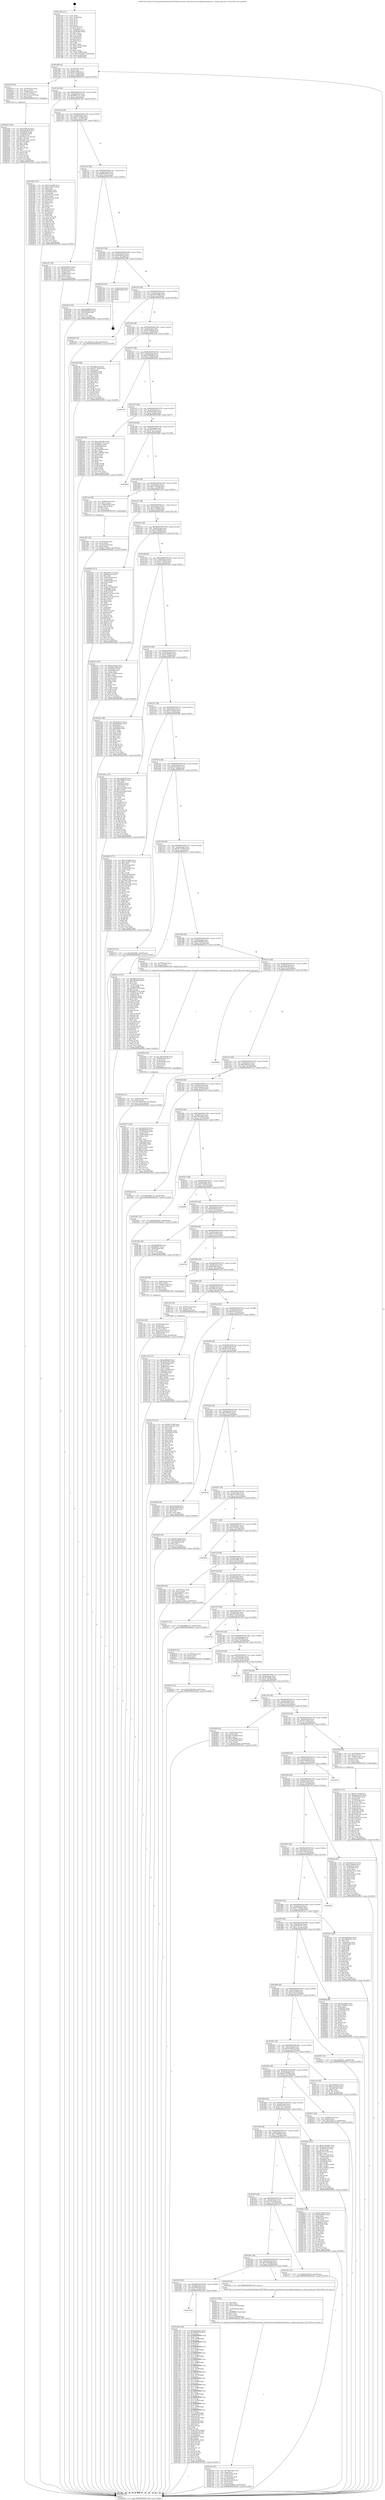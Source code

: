 digraph "0x401320" {
  label = "0x401320 (/mnt/c/Users/mathe/Desktop/tcc/POCII/binaries/extr_linuxdriversmessagefusionmptsas.c_mptsas_get_port_Final-ollvm.out::main(0))"
  labelloc = "t"
  node[shape=record]

  Entry [label="",width=0.3,height=0.3,shape=circle,fillcolor=black,style=filled]
  "0x40138f" [label="{
     0x40138f [32]\l
     | [instrs]\l
     &nbsp;&nbsp;0x40138f \<+6\>: mov -0xa0(%rbp),%eax\l
     &nbsp;&nbsp;0x401395 \<+2\>: mov %eax,%ecx\l
     &nbsp;&nbsp;0x401397 \<+6\>: sub $0x84e10f6f,%ecx\l
     &nbsp;&nbsp;0x40139d \<+6\>: mov %eax,-0xb4(%rbp)\l
     &nbsp;&nbsp;0x4013a3 \<+6\>: mov %ecx,-0xb8(%rbp)\l
     &nbsp;&nbsp;0x4013a9 \<+6\>: je 0000000000402579 \<main+0x1259\>\l
  }"]
  "0x402579" [label="{
     0x402579 [26]\l
     | [instrs]\l
     &nbsp;&nbsp;0x402579 \<+4\>: mov -0x78(%rbp),%rax\l
     &nbsp;&nbsp;0x40257d \<+3\>: mov (%rax),%rax\l
     &nbsp;&nbsp;0x402580 \<+4\>: mov -0x40(%rbp),%rcx\l
     &nbsp;&nbsp;0x402584 \<+3\>: movslq (%rcx),%rcx\l
     &nbsp;&nbsp;0x402587 \<+4\>: mov (%rax,%rcx,8),%rax\l
     &nbsp;&nbsp;0x40258b \<+3\>: mov %rax,%rdi\l
     &nbsp;&nbsp;0x40258e \<+5\>: call 0000000000401030 \<free@plt\>\l
     | [calls]\l
     &nbsp;&nbsp;0x401030 \{1\} (unknown)\l
  }"]
  "0x4013af" [label="{
     0x4013af [28]\l
     | [instrs]\l
     &nbsp;&nbsp;0x4013af \<+5\>: jmp 00000000004013b4 \<main+0x94\>\l
     &nbsp;&nbsp;0x4013b4 \<+6\>: mov -0xb4(%rbp),%eax\l
     &nbsp;&nbsp;0x4013ba \<+5\>: sub $0x908017a1,%eax\l
     &nbsp;&nbsp;0x4013bf \<+6\>: mov %eax,-0xbc(%rbp)\l
     &nbsp;&nbsp;0x4013c5 \<+6\>: je 0000000000401fb3 \<main+0xc93\>\l
  }"]
  Exit [label="",width=0.3,height=0.3,shape=circle,fillcolor=black,style=filled,peripheries=2]
  "0x401fb3" [label="{
     0x401fb3 [147]\l
     | [instrs]\l
     &nbsp;&nbsp;0x401fb3 \<+5\>: mov $0x7ec0af86,%eax\l
     &nbsp;&nbsp;0x401fb8 \<+5\>: mov $0xbe14ea1f,%ecx\l
     &nbsp;&nbsp;0x401fbd \<+2\>: mov $0x1,%dl\l
     &nbsp;&nbsp;0x401fbf \<+7\>: mov 0x40505c,%esi\l
     &nbsp;&nbsp;0x401fc6 \<+7\>: mov 0x405060,%edi\l
     &nbsp;&nbsp;0x401fcd \<+3\>: mov %esi,%r8d\l
     &nbsp;&nbsp;0x401fd0 \<+7\>: sub $0xd7937c6,%r8d\l
     &nbsp;&nbsp;0x401fd7 \<+4\>: sub $0x1,%r8d\l
     &nbsp;&nbsp;0x401fdb \<+7\>: add $0xd7937c6,%r8d\l
     &nbsp;&nbsp;0x401fe2 \<+4\>: imul %r8d,%esi\l
     &nbsp;&nbsp;0x401fe6 \<+3\>: and $0x1,%esi\l
     &nbsp;&nbsp;0x401fe9 \<+3\>: cmp $0x0,%esi\l
     &nbsp;&nbsp;0x401fec \<+4\>: sete %r9b\l
     &nbsp;&nbsp;0x401ff0 \<+3\>: cmp $0xa,%edi\l
     &nbsp;&nbsp;0x401ff3 \<+4\>: setl %r10b\l
     &nbsp;&nbsp;0x401ff7 \<+3\>: mov %r9b,%r11b\l
     &nbsp;&nbsp;0x401ffa \<+4\>: xor $0xff,%r11b\l
     &nbsp;&nbsp;0x401ffe \<+3\>: mov %r10b,%bl\l
     &nbsp;&nbsp;0x402001 \<+3\>: xor $0xff,%bl\l
     &nbsp;&nbsp;0x402004 \<+3\>: xor $0x0,%dl\l
     &nbsp;&nbsp;0x402007 \<+3\>: mov %r11b,%r14b\l
     &nbsp;&nbsp;0x40200a \<+4\>: and $0x0,%r14b\l
     &nbsp;&nbsp;0x40200e \<+3\>: and %dl,%r9b\l
     &nbsp;&nbsp;0x402011 \<+3\>: mov %bl,%r15b\l
     &nbsp;&nbsp;0x402014 \<+4\>: and $0x0,%r15b\l
     &nbsp;&nbsp;0x402018 \<+3\>: and %dl,%r10b\l
     &nbsp;&nbsp;0x40201b \<+3\>: or %r9b,%r14b\l
     &nbsp;&nbsp;0x40201e \<+3\>: or %r10b,%r15b\l
     &nbsp;&nbsp;0x402021 \<+3\>: xor %r15b,%r14b\l
     &nbsp;&nbsp;0x402024 \<+3\>: or %bl,%r11b\l
     &nbsp;&nbsp;0x402027 \<+4\>: xor $0xff,%r11b\l
     &nbsp;&nbsp;0x40202b \<+3\>: or $0x0,%dl\l
     &nbsp;&nbsp;0x40202e \<+3\>: and %dl,%r11b\l
     &nbsp;&nbsp;0x402031 \<+3\>: or %r11b,%r14b\l
     &nbsp;&nbsp;0x402034 \<+4\>: test $0x1,%r14b\l
     &nbsp;&nbsp;0x402038 \<+3\>: cmovne %ecx,%eax\l
     &nbsp;&nbsp;0x40203b \<+6\>: mov %eax,-0xa0(%rbp)\l
     &nbsp;&nbsp;0x402041 \<+5\>: jmp 0000000000402925 \<main+0x1605\>\l
  }"]
  "0x4013cb" [label="{
     0x4013cb [28]\l
     | [instrs]\l
     &nbsp;&nbsp;0x4013cb \<+5\>: jmp 00000000004013d0 \<main+0xb0\>\l
     &nbsp;&nbsp;0x4013d0 \<+6\>: mov -0xb4(%rbp),%eax\l
     &nbsp;&nbsp;0x4013d6 \<+5\>: sub $0x91c7e306,%eax\l
     &nbsp;&nbsp;0x4013db \<+6\>: mov %eax,-0xc0(%rbp)\l
     &nbsp;&nbsp;0x4013e1 \<+6\>: je 0000000000401e57 \<main+0xb37\>\l
  }"]
  "0x40263f" [label="{
     0x40263f [15]\l
     | [instrs]\l
     &nbsp;&nbsp;0x40263f \<+10\>: movl $0x6230916b,-0xa0(%rbp)\l
     &nbsp;&nbsp;0x402649 \<+5\>: jmp 0000000000402925 \<main+0x1605\>\l
  }"]
  "0x401e57" [label="{
     0x401e57 [36]\l
     | [instrs]\l
     &nbsp;&nbsp;0x401e57 \<+5\>: mov $0xbf1e9416,%eax\l
     &nbsp;&nbsp;0x401e5c \<+5\>: mov $0x5a55fc2,%ecx\l
     &nbsp;&nbsp;0x401e61 \<+4\>: mov -0x60(%rbp),%rdx\l
     &nbsp;&nbsp;0x401e65 \<+2\>: mov (%rdx),%esi\l
     &nbsp;&nbsp;0x401e67 \<+4\>: mov -0x68(%rbp),%rdx\l
     &nbsp;&nbsp;0x401e6b \<+2\>: cmp (%rdx),%esi\l
     &nbsp;&nbsp;0x401e6d \<+3\>: cmovl %ecx,%eax\l
     &nbsp;&nbsp;0x401e70 \<+6\>: mov %eax,-0xa0(%rbp)\l
     &nbsp;&nbsp;0x401e76 \<+5\>: jmp 0000000000402925 \<main+0x1605\>\l
  }"]
  "0x4013e7" [label="{
     0x4013e7 [28]\l
     | [instrs]\l
     &nbsp;&nbsp;0x4013e7 \<+5\>: jmp 00000000004013ec \<main+0xcc\>\l
     &nbsp;&nbsp;0x4013ec \<+6\>: mov -0xb4(%rbp),%eax\l
     &nbsp;&nbsp;0x4013f2 \<+5\>: sub $0x989a0079,%eax\l
     &nbsp;&nbsp;0x4013f7 \<+6\>: mov %eax,-0xc4(%rbp)\l
     &nbsp;&nbsp;0x4013fd \<+6\>: je 0000000000401b5d \<main+0x83d\>\l
  }"]
  "0x402593" [label="{
     0x402593 [100]\l
     | [instrs]\l
     &nbsp;&nbsp;0x402593 \<+5\>: mov $0x4c6f5c34,%edx\l
     &nbsp;&nbsp;0x402598 \<+5\>: mov $0x5aa2d476,%esi\l
     &nbsp;&nbsp;0x40259d \<+8\>: mov 0x40505c,%r8d\l
     &nbsp;&nbsp;0x4025a5 \<+8\>: mov 0x405060,%r9d\l
     &nbsp;&nbsp;0x4025ad \<+3\>: mov %r8d,%r10d\l
     &nbsp;&nbsp;0x4025b0 \<+7\>: sub $0xc9d7a31e,%r10d\l
     &nbsp;&nbsp;0x4025b7 \<+4\>: sub $0x1,%r10d\l
     &nbsp;&nbsp;0x4025bb \<+7\>: add $0xc9d7a31e,%r10d\l
     &nbsp;&nbsp;0x4025c2 \<+4\>: imul %r10d,%r8d\l
     &nbsp;&nbsp;0x4025c6 \<+4\>: and $0x1,%r8d\l
     &nbsp;&nbsp;0x4025ca \<+4\>: cmp $0x0,%r8d\l
     &nbsp;&nbsp;0x4025ce \<+4\>: sete %r11b\l
     &nbsp;&nbsp;0x4025d2 \<+4\>: cmp $0xa,%r9d\l
     &nbsp;&nbsp;0x4025d6 \<+3\>: setl %bl\l
     &nbsp;&nbsp;0x4025d9 \<+3\>: mov %r11b,%r14b\l
     &nbsp;&nbsp;0x4025dc \<+3\>: and %bl,%r14b\l
     &nbsp;&nbsp;0x4025df \<+3\>: xor %bl,%r11b\l
     &nbsp;&nbsp;0x4025e2 \<+3\>: or %r11b,%r14b\l
     &nbsp;&nbsp;0x4025e5 \<+4\>: test $0x1,%r14b\l
     &nbsp;&nbsp;0x4025e9 \<+3\>: cmovne %esi,%edx\l
     &nbsp;&nbsp;0x4025ec \<+6\>: mov %edx,-0xa0(%rbp)\l
     &nbsp;&nbsp;0x4025f2 \<+5\>: jmp 0000000000402925 \<main+0x1605\>\l
  }"]
  "0x401b5d" [label="{
     0x401b5d [30]\l
     | [instrs]\l
     &nbsp;&nbsp;0x401b5d \<+5\>: mov $0xba200843,%eax\l
     &nbsp;&nbsp;0x401b62 \<+5\>: mov $0x416840ad,%ecx\l
     &nbsp;&nbsp;0x401b67 \<+3\>: mov -0x35(%rbp),%dl\l
     &nbsp;&nbsp;0x401b6a \<+3\>: test $0x1,%dl\l
     &nbsp;&nbsp;0x401b6d \<+3\>: cmovne %ecx,%eax\l
     &nbsp;&nbsp;0x401b70 \<+6\>: mov %eax,-0xa0(%rbp)\l
     &nbsp;&nbsp;0x401b76 \<+5\>: jmp 0000000000402925 \<main+0x1605\>\l
  }"]
  "0x401403" [label="{
     0x401403 [28]\l
     | [instrs]\l
     &nbsp;&nbsp;0x401403 \<+5\>: jmp 0000000000401408 \<main+0xe8\>\l
     &nbsp;&nbsp;0x401408 \<+6\>: mov -0xb4(%rbp),%eax\l
     &nbsp;&nbsp;0x40140e \<+5\>: sub $0x9aefb91d,%eax\l
     &nbsp;&nbsp;0x401413 \<+6\>: mov %eax,-0xc8(%rbp)\l
     &nbsp;&nbsp;0x401419 \<+6\>: je 0000000000402746 \<main+0x1426\>\l
  }"]
  "0x4023db" [label="{
     0x4023db [31]\l
     | [instrs]\l
     &nbsp;&nbsp;0x4023db \<+4\>: mov -0x40(%rbp),%rcx\l
     &nbsp;&nbsp;0x4023df \<+6\>: movl $0x0,(%rcx)\l
     &nbsp;&nbsp;0x4023e5 \<+10\>: movl $0x4b414ae0,-0xa0(%rbp)\l
     &nbsp;&nbsp;0x4023ef \<+6\>: mov %eax,-0x19c(%rbp)\l
     &nbsp;&nbsp;0x4023f5 \<+5\>: jmp 0000000000402925 \<main+0x1605\>\l
  }"]
  "0x402746" [label="{
     0x402746 [18]\l
     | [instrs]\l
     &nbsp;&nbsp;0x402746 \<+3\>: mov -0x2c(%rbp),%eax\l
     &nbsp;&nbsp;0x402749 \<+4\>: lea -0x28(%rbp),%rsp\l
     &nbsp;&nbsp;0x40274d \<+1\>: pop %rbx\l
     &nbsp;&nbsp;0x40274e \<+2\>: pop %r12\l
     &nbsp;&nbsp;0x402750 \<+2\>: pop %r13\l
     &nbsp;&nbsp;0x402752 \<+2\>: pop %r14\l
     &nbsp;&nbsp;0x402754 \<+2\>: pop %r15\l
     &nbsp;&nbsp;0x402756 \<+1\>: pop %rbp\l
     &nbsp;&nbsp;0x402757 \<+1\>: ret\l
  }"]
  "0x40141f" [label="{
     0x40141f [28]\l
     | [instrs]\l
     &nbsp;&nbsp;0x40141f \<+5\>: jmp 0000000000401424 \<main+0x104\>\l
     &nbsp;&nbsp;0x401424 \<+6\>: mov -0xb4(%rbp),%eax\l
     &nbsp;&nbsp;0x40142a \<+5\>: sub $0x9b10054b,%eax\l
     &nbsp;&nbsp;0x40142f \<+6\>: mov %eax,-0xcc(%rbp)\l
     &nbsp;&nbsp;0x401435 \<+6\>: je 0000000000402366 \<main+0x1046\>\l
  }"]
  "0x4023ba" [label="{
     0x4023ba [33]\l
     | [instrs]\l
     &nbsp;&nbsp;0x4023ba \<+10\>: movabs $0x4030b6,%rdi\l
     &nbsp;&nbsp;0x4023c4 \<+4\>: mov -0x48(%rbp),%rcx\l
     &nbsp;&nbsp;0x4023c8 \<+3\>: mov %rax,(%rcx)\l
     &nbsp;&nbsp;0x4023cb \<+4\>: mov -0x48(%rbp),%rax\l
     &nbsp;&nbsp;0x4023cf \<+3\>: mov (%rax),%rax\l
     &nbsp;&nbsp;0x4023d2 \<+2\>: mov (%rax),%esi\l
     &nbsp;&nbsp;0x4023d4 \<+2\>: mov $0x0,%al\l
     &nbsp;&nbsp;0x4023d6 \<+5\>: call 0000000000401040 \<printf@plt\>\l
     | [calls]\l
     &nbsp;&nbsp;0x401040 \{1\} (unknown)\l
  }"]
  "0x402366" [label="{
     0x402366 [15]\l
     | [instrs]\l
     &nbsp;&nbsp;0x402366 \<+10\>: movl $0x91c7e306,-0xa0(%rbp)\l
     &nbsp;&nbsp;0x402370 \<+5\>: jmp 0000000000402925 \<main+0x1605\>\l
  }"]
  "0x40143b" [label="{
     0x40143b [28]\l
     | [instrs]\l
     &nbsp;&nbsp;0x40143b \<+5\>: jmp 0000000000401440 \<main+0x120\>\l
     &nbsp;&nbsp;0x401440 \<+6\>: mov -0xb4(%rbp),%eax\l
     &nbsp;&nbsp;0x401446 \<+5\>: sub $0x9b7d89a9,%eax\l
     &nbsp;&nbsp;0x40144b \<+6\>: mov %eax,-0xd0(%rbp)\l
     &nbsp;&nbsp;0x401451 \<+6\>: je 000000000040216f \<main+0xe4f\>\l
  }"]
  "0x402140" [label="{
     0x402140 [47]\l
     | [instrs]\l
     &nbsp;&nbsp;0x402140 \<+6\>: mov -0x198(%rbp),%ecx\l
     &nbsp;&nbsp;0x402146 \<+3\>: imul %eax,%ecx\l
     &nbsp;&nbsp;0x402149 \<+4\>: mov -0x78(%rbp),%rdi\l
     &nbsp;&nbsp;0x40214d \<+3\>: mov (%rdi),%rdi\l
     &nbsp;&nbsp;0x402150 \<+4\>: mov -0x70(%rbp),%r8\l
     &nbsp;&nbsp;0x402154 \<+3\>: movslq (%r8),%r8\l
     &nbsp;&nbsp;0x402157 \<+4\>: mov (%rdi,%r8,8),%rdi\l
     &nbsp;&nbsp;0x40215b \<+3\>: mov (%rdi),%rdi\l
     &nbsp;&nbsp;0x40215e \<+2\>: mov %ecx,(%rdi)\l
     &nbsp;&nbsp;0x402160 \<+10\>: movl $0x9b7d89a9,-0xa0(%rbp)\l
     &nbsp;&nbsp;0x40216a \<+5\>: jmp 0000000000402925 \<main+0x1605\>\l
  }"]
  "0x40216f" [label="{
     0x40216f [86]\l
     | [instrs]\l
     &nbsp;&nbsp;0x40216f \<+5\>: mov $0xd9fd1d1f,%eax\l
     &nbsp;&nbsp;0x402174 \<+5\>: mov $0xd277d384,%ecx\l
     &nbsp;&nbsp;0x402179 \<+2\>: xor %edx,%edx\l
     &nbsp;&nbsp;0x40217b \<+7\>: mov 0x40505c,%esi\l
     &nbsp;&nbsp;0x402182 \<+7\>: mov 0x405060,%edi\l
     &nbsp;&nbsp;0x402189 \<+3\>: sub $0x1,%edx\l
     &nbsp;&nbsp;0x40218c \<+3\>: mov %esi,%r8d\l
     &nbsp;&nbsp;0x40218f \<+3\>: add %edx,%r8d\l
     &nbsp;&nbsp;0x402192 \<+4\>: imul %r8d,%esi\l
     &nbsp;&nbsp;0x402196 \<+3\>: and $0x1,%esi\l
     &nbsp;&nbsp;0x402199 \<+3\>: cmp $0x0,%esi\l
     &nbsp;&nbsp;0x40219c \<+4\>: sete %r9b\l
     &nbsp;&nbsp;0x4021a0 \<+3\>: cmp $0xa,%edi\l
     &nbsp;&nbsp;0x4021a3 \<+4\>: setl %r10b\l
     &nbsp;&nbsp;0x4021a7 \<+3\>: mov %r9b,%r11b\l
     &nbsp;&nbsp;0x4021aa \<+3\>: and %r10b,%r11b\l
     &nbsp;&nbsp;0x4021ad \<+3\>: xor %r10b,%r9b\l
     &nbsp;&nbsp;0x4021b0 \<+3\>: or %r9b,%r11b\l
     &nbsp;&nbsp;0x4021b3 \<+4\>: test $0x1,%r11b\l
     &nbsp;&nbsp;0x4021b7 \<+3\>: cmovne %ecx,%eax\l
     &nbsp;&nbsp;0x4021ba \<+6\>: mov %eax,-0xa0(%rbp)\l
     &nbsp;&nbsp;0x4021c0 \<+5\>: jmp 0000000000402925 \<main+0x1605\>\l
  }"]
  "0x401457" [label="{
     0x401457 [28]\l
     | [instrs]\l
     &nbsp;&nbsp;0x401457 \<+5\>: jmp 000000000040145c \<main+0x13c\>\l
     &nbsp;&nbsp;0x40145c \<+6\>: mov -0xb4(%rbp),%eax\l
     &nbsp;&nbsp;0x401462 \<+5\>: sub $0xa26f6db0,%eax\l
     &nbsp;&nbsp;0x401467 \<+6\>: mov %eax,-0xd4(%rbp)\l
     &nbsp;&nbsp;0x40146d \<+6\>: je 000000000040279d \<main+0x147d\>\l
  }"]
  "0x402114" [label="{
     0x402114 [44]\l
     | [instrs]\l
     &nbsp;&nbsp;0x402114 \<+2\>: xor %ecx,%ecx\l
     &nbsp;&nbsp;0x402116 \<+5\>: mov $0x2,%edx\l
     &nbsp;&nbsp;0x40211b \<+6\>: mov %edx,-0x194(%rbp)\l
     &nbsp;&nbsp;0x402121 \<+1\>: cltd\l
     &nbsp;&nbsp;0x402122 \<+6\>: mov -0x194(%rbp),%esi\l
     &nbsp;&nbsp;0x402128 \<+2\>: idiv %esi\l
     &nbsp;&nbsp;0x40212a \<+6\>: imul $0xfffffffe,%edx,%edx\l
     &nbsp;&nbsp;0x402130 \<+3\>: sub $0x1,%ecx\l
     &nbsp;&nbsp;0x402133 \<+2\>: sub %ecx,%edx\l
     &nbsp;&nbsp;0x402135 \<+6\>: mov %edx,-0x198(%rbp)\l
     &nbsp;&nbsp;0x40213b \<+5\>: call 0000000000401160 \<next_i\>\l
     | [calls]\l
     &nbsp;&nbsp;0x401160 \{1\} (/mnt/c/Users/mathe/Desktop/tcc/POCII/binaries/extr_linuxdriversmessagefusionmptsas.c_mptsas_get_port_Final-ollvm.out::next_i)\l
  }"]
  "0x40279d" [label="{
     0x40279d\l
  }", style=dashed]
  "0x401473" [label="{
     0x401473 [28]\l
     | [instrs]\l
     &nbsp;&nbsp;0x401473 \<+5\>: jmp 0000000000401478 \<main+0x158\>\l
     &nbsp;&nbsp;0x401478 \<+6\>: mov -0xb4(%rbp),%eax\l
     &nbsp;&nbsp;0x40147e \<+5\>: sub $0xa4e05247,%eax\l
     &nbsp;&nbsp;0x401483 \<+6\>: mov %eax,-0xd8(%rbp)\l
     &nbsp;&nbsp;0x401489 \<+6\>: je 0000000000402290 \<main+0xf70\>\l
  }"]
  "0x401f21" [label="{
     0x401f21 [131]\l
     | [instrs]\l
     &nbsp;&nbsp;0x401f21 \<+5\>: mov $0xfac57add,%ecx\l
     &nbsp;&nbsp;0x401f26 \<+5\>: mov $0xe04ada29,%edx\l
     &nbsp;&nbsp;0x401f2b \<+4\>: mov -0x78(%rbp),%rdi\l
     &nbsp;&nbsp;0x401f2f \<+3\>: mov (%rdi),%rdi\l
     &nbsp;&nbsp;0x401f32 \<+4\>: mov -0x70(%rbp),%rsi\l
     &nbsp;&nbsp;0x401f36 \<+3\>: movslq (%rsi),%rsi\l
     &nbsp;&nbsp;0x401f39 \<+4\>: mov (%rdi,%rsi,8),%rsi\l
     &nbsp;&nbsp;0x401f3d \<+3\>: mov %rax,(%rsi)\l
     &nbsp;&nbsp;0x401f40 \<+4\>: mov -0x50(%rbp),%rax\l
     &nbsp;&nbsp;0x401f44 \<+6\>: movl $0x0,(%rax)\l
     &nbsp;&nbsp;0x401f4a \<+8\>: mov 0x40505c,%r8d\l
     &nbsp;&nbsp;0x401f52 \<+8\>: mov 0x405060,%r9d\l
     &nbsp;&nbsp;0x401f5a \<+3\>: mov %r8d,%r10d\l
     &nbsp;&nbsp;0x401f5d \<+7\>: add $0x51804c7e,%r10d\l
     &nbsp;&nbsp;0x401f64 \<+4\>: sub $0x1,%r10d\l
     &nbsp;&nbsp;0x401f68 \<+7\>: sub $0x51804c7e,%r10d\l
     &nbsp;&nbsp;0x401f6f \<+4\>: imul %r10d,%r8d\l
     &nbsp;&nbsp;0x401f73 \<+4\>: and $0x1,%r8d\l
     &nbsp;&nbsp;0x401f77 \<+4\>: cmp $0x0,%r8d\l
     &nbsp;&nbsp;0x401f7b \<+4\>: sete %r11b\l
     &nbsp;&nbsp;0x401f7f \<+4\>: cmp $0xa,%r9d\l
     &nbsp;&nbsp;0x401f83 \<+3\>: setl %bl\l
     &nbsp;&nbsp;0x401f86 \<+3\>: mov %r11b,%r14b\l
     &nbsp;&nbsp;0x401f89 \<+3\>: and %bl,%r14b\l
     &nbsp;&nbsp;0x401f8c \<+3\>: xor %bl,%r11b\l
     &nbsp;&nbsp;0x401f8f \<+3\>: or %r11b,%r14b\l
     &nbsp;&nbsp;0x401f92 \<+4\>: test $0x1,%r14b\l
     &nbsp;&nbsp;0x401f96 \<+3\>: cmovne %edx,%ecx\l
     &nbsp;&nbsp;0x401f99 \<+6\>: mov %ecx,-0xa0(%rbp)\l
     &nbsp;&nbsp;0x401f9f \<+5\>: jmp 0000000000402925 \<main+0x1605\>\l
  }"]
  "0x402290" [label="{
     0x402290 [91]\l
     | [instrs]\l
     &nbsp;&nbsp;0x402290 \<+5\>: mov $0xe7d5248c,%eax\l
     &nbsp;&nbsp;0x402295 \<+5\>: mov $0x64e5c73b,%ecx\l
     &nbsp;&nbsp;0x40229a \<+7\>: mov 0x40505c,%edx\l
     &nbsp;&nbsp;0x4022a1 \<+7\>: mov 0x405060,%esi\l
     &nbsp;&nbsp;0x4022a8 \<+2\>: mov %edx,%edi\l
     &nbsp;&nbsp;0x4022aa \<+6\>: sub $0x7a3f206e,%edi\l
     &nbsp;&nbsp;0x4022b0 \<+3\>: sub $0x1,%edi\l
     &nbsp;&nbsp;0x4022b3 \<+6\>: add $0x7a3f206e,%edi\l
     &nbsp;&nbsp;0x4022b9 \<+3\>: imul %edi,%edx\l
     &nbsp;&nbsp;0x4022bc \<+3\>: and $0x1,%edx\l
     &nbsp;&nbsp;0x4022bf \<+3\>: cmp $0x0,%edx\l
     &nbsp;&nbsp;0x4022c2 \<+4\>: sete %r8b\l
     &nbsp;&nbsp;0x4022c6 \<+3\>: cmp $0xa,%esi\l
     &nbsp;&nbsp;0x4022c9 \<+4\>: setl %r9b\l
     &nbsp;&nbsp;0x4022cd \<+3\>: mov %r8b,%r10b\l
     &nbsp;&nbsp;0x4022d0 \<+3\>: and %r9b,%r10b\l
     &nbsp;&nbsp;0x4022d3 \<+3\>: xor %r9b,%r8b\l
     &nbsp;&nbsp;0x4022d6 \<+3\>: or %r8b,%r10b\l
     &nbsp;&nbsp;0x4022d9 \<+4\>: test $0x1,%r10b\l
     &nbsp;&nbsp;0x4022dd \<+3\>: cmovne %ecx,%eax\l
     &nbsp;&nbsp;0x4022e0 \<+6\>: mov %eax,-0xa0(%rbp)\l
     &nbsp;&nbsp;0x4022e6 \<+5\>: jmp 0000000000402925 \<main+0x1605\>\l
  }"]
  "0x40148f" [label="{
     0x40148f [28]\l
     | [instrs]\l
     &nbsp;&nbsp;0x40148f \<+5\>: jmp 0000000000401494 \<main+0x174\>\l
     &nbsp;&nbsp;0x401494 \<+6\>: mov -0xb4(%rbp),%eax\l
     &nbsp;&nbsp;0x40149a \<+5\>: sub $0xa6a47721,%eax\l
     &nbsp;&nbsp;0x40149f \<+6\>: mov %eax,-0xdc(%rbp)\l
     &nbsp;&nbsp;0x4014a5 \<+6\>: je 00000000004028bf \<main+0x159f\>\l
  }"]
  "0x401e2c" [label="{
     0x401e2c [43]\l
     | [instrs]\l
     &nbsp;&nbsp;0x401e2c \<+4\>: mov -0x78(%rbp),%rdi\l
     &nbsp;&nbsp;0x401e30 \<+3\>: mov (%rdi),%rdi\l
     &nbsp;&nbsp;0x401e33 \<+4\>: mov -0x70(%rbp),%rcx\l
     &nbsp;&nbsp;0x401e37 \<+3\>: movslq (%rcx),%rcx\l
     &nbsp;&nbsp;0x401e3a \<+4\>: mov %rax,(%rdi,%rcx,8)\l
     &nbsp;&nbsp;0x401e3e \<+4\>: mov -0x60(%rbp),%rax\l
     &nbsp;&nbsp;0x401e42 \<+6\>: movl $0x0,(%rax)\l
     &nbsp;&nbsp;0x401e48 \<+10\>: movl $0x91c7e306,-0xa0(%rbp)\l
     &nbsp;&nbsp;0x401e52 \<+5\>: jmp 0000000000402925 \<main+0x1605\>\l
  }"]
  "0x4028bf" [label="{
     0x4028bf\l
  }", style=dashed]
  "0x4014ab" [label="{
     0x4014ab [28]\l
     | [instrs]\l
     &nbsp;&nbsp;0x4014ab \<+5\>: jmp 00000000004014b0 \<main+0x190\>\l
     &nbsp;&nbsp;0x4014b0 \<+6\>: mov -0xb4(%rbp),%eax\l
     &nbsp;&nbsp;0x4014b6 \<+5\>: sub $0xa71392a8,%eax\l
     &nbsp;&nbsp;0x4014bb \<+6\>: mov %eax,-0xe0(%rbp)\l
     &nbsp;&nbsp;0x4014c1 \<+6\>: je 0000000000401ce4 \<main+0x9c4\>\l
  }"]
  "0x401d01" [label="{
     0x401d01 [32]\l
     | [instrs]\l
     &nbsp;&nbsp;0x401d01 \<+4\>: mov -0x78(%rbp),%rdi\l
     &nbsp;&nbsp;0x401d05 \<+3\>: mov %rax,(%rdi)\l
     &nbsp;&nbsp;0x401d08 \<+4\>: mov -0x70(%rbp),%rax\l
     &nbsp;&nbsp;0x401d0c \<+6\>: movl $0x0,(%rax)\l
     &nbsp;&nbsp;0x401d12 \<+10\>: movl $0xb17230c2,-0xa0(%rbp)\l
     &nbsp;&nbsp;0x401d1c \<+5\>: jmp 0000000000402925 \<main+0x1605\>\l
  }"]
  "0x401ce4" [label="{
     0x401ce4 [29]\l
     | [instrs]\l
     &nbsp;&nbsp;0x401ce4 \<+4\>: mov -0x80(%rbp),%rax\l
     &nbsp;&nbsp;0x401ce8 \<+6\>: movl $0x1,(%rax)\l
     &nbsp;&nbsp;0x401cee \<+4\>: mov -0x80(%rbp),%rax\l
     &nbsp;&nbsp;0x401cf2 \<+3\>: movslq (%rax),%rax\l
     &nbsp;&nbsp;0x401cf5 \<+4\>: shl $0x3,%rax\l
     &nbsp;&nbsp;0x401cf9 \<+3\>: mov %rax,%rdi\l
     &nbsp;&nbsp;0x401cfc \<+5\>: call 0000000000401050 \<malloc@plt\>\l
     | [calls]\l
     &nbsp;&nbsp;0x401050 \{1\} (unknown)\l
  }"]
  "0x4014c7" [label="{
     0x4014c7 [28]\l
     | [instrs]\l
     &nbsp;&nbsp;0x4014c7 \<+5\>: jmp 00000000004014cc \<main+0x1ac\>\l
     &nbsp;&nbsp;0x4014cc \<+6\>: mov -0xb4(%rbp),%eax\l
     &nbsp;&nbsp;0x4014d2 \<+5\>: sub $0xac18600d,%eax\l
     &nbsp;&nbsp;0x4014d7 \<+6\>: mov %eax,-0xe4(%rbp)\l
     &nbsp;&nbsp;0x4014dd \<+6\>: je 0000000000402455 \<main+0x1135\>\l
  }"]
  "0x401c42" [label="{
     0x401c42 [117]\l
     | [instrs]\l
     &nbsp;&nbsp;0x401c42 \<+5\>: mov $0xa26f6db0,%ecx\l
     &nbsp;&nbsp;0x401c47 \<+5\>: mov $0x736e32fa,%edx\l
     &nbsp;&nbsp;0x401c4c \<+7\>: mov -0x88(%rbp),%rdi\l
     &nbsp;&nbsp;0x401c53 \<+2\>: mov %eax,(%rdi)\l
     &nbsp;&nbsp;0x401c55 \<+7\>: mov -0x88(%rbp),%rdi\l
     &nbsp;&nbsp;0x401c5c \<+2\>: mov (%rdi),%eax\l
     &nbsp;&nbsp;0x401c5e \<+3\>: mov %eax,-0x34(%rbp)\l
     &nbsp;&nbsp;0x401c61 \<+7\>: mov 0x40505c,%eax\l
     &nbsp;&nbsp;0x401c68 \<+7\>: mov 0x405060,%esi\l
     &nbsp;&nbsp;0x401c6f \<+3\>: mov %eax,%r8d\l
     &nbsp;&nbsp;0x401c72 \<+7\>: sub $0x58f322c0,%r8d\l
     &nbsp;&nbsp;0x401c79 \<+4\>: sub $0x1,%r8d\l
     &nbsp;&nbsp;0x401c7d \<+7\>: add $0x58f322c0,%r8d\l
     &nbsp;&nbsp;0x401c84 \<+4\>: imul %r8d,%eax\l
     &nbsp;&nbsp;0x401c88 \<+3\>: and $0x1,%eax\l
     &nbsp;&nbsp;0x401c8b \<+3\>: cmp $0x0,%eax\l
     &nbsp;&nbsp;0x401c8e \<+4\>: sete %r9b\l
     &nbsp;&nbsp;0x401c92 \<+3\>: cmp $0xa,%esi\l
     &nbsp;&nbsp;0x401c95 \<+4\>: setl %r10b\l
     &nbsp;&nbsp;0x401c99 \<+3\>: mov %r9b,%r11b\l
     &nbsp;&nbsp;0x401c9c \<+3\>: and %r10b,%r11b\l
     &nbsp;&nbsp;0x401c9f \<+3\>: xor %r10b,%r9b\l
     &nbsp;&nbsp;0x401ca2 \<+3\>: or %r9b,%r11b\l
     &nbsp;&nbsp;0x401ca5 \<+4\>: test $0x1,%r11b\l
     &nbsp;&nbsp;0x401ca9 \<+3\>: cmovne %edx,%ecx\l
     &nbsp;&nbsp;0x401cac \<+6\>: mov %ecx,-0xa0(%rbp)\l
     &nbsp;&nbsp;0x401cb2 \<+5\>: jmp 0000000000402925 \<main+0x1605\>\l
  }"]
  "0x402455" [label="{
     0x402455 [171]\l
     | [instrs]\l
     &nbsp;&nbsp;0x402455 \<+5\>: mov $0xa6a47721,%eax\l
     &nbsp;&nbsp;0x40245a \<+5\>: mov $0x68ced32,%ecx\l
     &nbsp;&nbsp;0x40245f \<+2\>: mov $0x1,%dl\l
     &nbsp;&nbsp;0x402461 \<+4\>: mov -0x40(%rbp),%rsi\l
     &nbsp;&nbsp;0x402465 \<+2\>: mov (%rsi),%edi\l
     &nbsp;&nbsp;0x402467 \<+4\>: mov -0x80(%rbp),%rsi\l
     &nbsp;&nbsp;0x40246b \<+2\>: cmp (%rsi),%edi\l
     &nbsp;&nbsp;0x40246d \<+4\>: setl %r8b\l
     &nbsp;&nbsp;0x402471 \<+4\>: and $0x1,%r8b\l
     &nbsp;&nbsp;0x402475 \<+4\>: mov %r8b,-0x2d(%rbp)\l
     &nbsp;&nbsp;0x402479 \<+7\>: mov 0x40505c,%edi\l
     &nbsp;&nbsp;0x402480 \<+8\>: mov 0x405060,%r9d\l
     &nbsp;&nbsp;0x402488 \<+3\>: mov %edi,%r10d\l
     &nbsp;&nbsp;0x40248b \<+7\>: add $0xbd7c070e,%r10d\l
     &nbsp;&nbsp;0x402492 \<+4\>: sub $0x1,%r10d\l
     &nbsp;&nbsp;0x402496 \<+7\>: sub $0xbd7c070e,%r10d\l
     &nbsp;&nbsp;0x40249d \<+4\>: imul %r10d,%edi\l
     &nbsp;&nbsp;0x4024a1 \<+3\>: and $0x1,%edi\l
     &nbsp;&nbsp;0x4024a4 \<+3\>: cmp $0x0,%edi\l
     &nbsp;&nbsp;0x4024a7 \<+4\>: sete %r8b\l
     &nbsp;&nbsp;0x4024ab \<+4\>: cmp $0xa,%r9d\l
     &nbsp;&nbsp;0x4024af \<+4\>: setl %r11b\l
     &nbsp;&nbsp;0x4024b3 \<+3\>: mov %r8b,%bl\l
     &nbsp;&nbsp;0x4024b6 \<+3\>: xor $0xff,%bl\l
     &nbsp;&nbsp;0x4024b9 \<+3\>: mov %r11b,%r14b\l
     &nbsp;&nbsp;0x4024bc \<+4\>: xor $0xff,%r14b\l
     &nbsp;&nbsp;0x4024c0 \<+3\>: xor $0x1,%dl\l
     &nbsp;&nbsp;0x4024c3 \<+3\>: mov %bl,%r15b\l
     &nbsp;&nbsp;0x4024c6 \<+4\>: and $0xff,%r15b\l
     &nbsp;&nbsp;0x4024ca \<+3\>: and %dl,%r8b\l
     &nbsp;&nbsp;0x4024cd \<+3\>: mov %r14b,%r12b\l
     &nbsp;&nbsp;0x4024d0 \<+4\>: and $0xff,%r12b\l
     &nbsp;&nbsp;0x4024d4 \<+3\>: and %dl,%r11b\l
     &nbsp;&nbsp;0x4024d7 \<+3\>: or %r8b,%r15b\l
     &nbsp;&nbsp;0x4024da \<+3\>: or %r11b,%r12b\l
     &nbsp;&nbsp;0x4024dd \<+3\>: xor %r12b,%r15b\l
     &nbsp;&nbsp;0x4024e0 \<+3\>: or %r14b,%bl\l
     &nbsp;&nbsp;0x4024e3 \<+3\>: xor $0xff,%bl\l
     &nbsp;&nbsp;0x4024e6 \<+3\>: or $0x1,%dl\l
     &nbsp;&nbsp;0x4024e9 \<+2\>: and %dl,%bl\l
     &nbsp;&nbsp;0x4024eb \<+3\>: or %bl,%r15b\l
     &nbsp;&nbsp;0x4024ee \<+4\>: test $0x1,%r15b\l
     &nbsp;&nbsp;0x4024f2 \<+3\>: cmovne %ecx,%eax\l
     &nbsp;&nbsp;0x4024f5 \<+6\>: mov %eax,-0xa0(%rbp)\l
     &nbsp;&nbsp;0x4024fb \<+5\>: jmp 0000000000402925 \<main+0x1605\>\l
  }"]
  "0x4014e3" [label="{
     0x4014e3 [28]\l
     | [instrs]\l
     &nbsp;&nbsp;0x4014e3 \<+5\>: jmp 00000000004014e8 \<main+0x1c8\>\l
     &nbsp;&nbsp;0x4014e8 \<+6\>: mov -0xb4(%rbp),%eax\l
     &nbsp;&nbsp;0x4014ee \<+5\>: sub $0xadc0820f,%eax\l
     &nbsp;&nbsp;0x4014f3 \<+6\>: mov %eax,-0xe8(%rbp)\l
     &nbsp;&nbsp;0x4014f9 \<+6\>: je 000000000040251e \<main+0x11fe\>\l
  }"]
  "0x40197b" [label="{
     0x40197b\l
  }", style=dashed]
  "0x40251e" [label="{
     0x40251e [91]\l
     | [instrs]\l
     &nbsp;&nbsp;0x40251e \<+5\>: mov $0x4c6f5c34,%eax\l
     &nbsp;&nbsp;0x402523 \<+5\>: mov $0x84e10f6f,%ecx\l
     &nbsp;&nbsp;0x402528 \<+7\>: mov 0x40505c,%edx\l
     &nbsp;&nbsp;0x40252f \<+7\>: mov 0x405060,%esi\l
     &nbsp;&nbsp;0x402536 \<+2\>: mov %edx,%edi\l
     &nbsp;&nbsp;0x402538 \<+6\>: add $0x715a565d,%edi\l
     &nbsp;&nbsp;0x40253e \<+3\>: sub $0x1,%edi\l
     &nbsp;&nbsp;0x402541 \<+6\>: sub $0x715a565d,%edi\l
     &nbsp;&nbsp;0x402547 \<+3\>: imul %edi,%edx\l
     &nbsp;&nbsp;0x40254a \<+3\>: and $0x1,%edx\l
     &nbsp;&nbsp;0x40254d \<+3\>: cmp $0x0,%edx\l
     &nbsp;&nbsp;0x402550 \<+4\>: sete %r8b\l
     &nbsp;&nbsp;0x402554 \<+3\>: cmp $0xa,%esi\l
     &nbsp;&nbsp;0x402557 \<+4\>: setl %r9b\l
     &nbsp;&nbsp;0x40255b \<+3\>: mov %r8b,%r10b\l
     &nbsp;&nbsp;0x40255e \<+3\>: and %r9b,%r10b\l
     &nbsp;&nbsp;0x402561 \<+3\>: xor %r9b,%r8b\l
     &nbsp;&nbsp;0x402564 \<+3\>: or %r8b,%r10b\l
     &nbsp;&nbsp;0x402567 \<+4\>: test $0x1,%r10b\l
     &nbsp;&nbsp;0x40256b \<+3\>: cmovne %ecx,%eax\l
     &nbsp;&nbsp;0x40256e \<+6\>: mov %eax,-0xa0(%rbp)\l
     &nbsp;&nbsp;0x402574 \<+5\>: jmp 0000000000402925 \<main+0x1605\>\l
  }"]
  "0x4014ff" [label="{
     0x4014ff [28]\l
     | [instrs]\l
     &nbsp;&nbsp;0x4014ff \<+5\>: jmp 0000000000401504 \<main+0x1e4\>\l
     &nbsp;&nbsp;0x401504 \<+6\>: mov -0xb4(%rbp),%eax\l
     &nbsp;&nbsp;0x40150a \<+5\>: sub $0xb17230c2,%eax\l
     &nbsp;&nbsp;0x40150f \<+6\>: mov %eax,-0xec(%rbp)\l
     &nbsp;&nbsp;0x401515 \<+6\>: je 0000000000401d21 \<main+0xa01\>\l
  }"]
  "0x401a0b" [label="{
     0x401a0b [338]\l
     | [instrs]\l
     &nbsp;&nbsp;0x401a0b \<+5\>: mov $0x2eb02815,%eax\l
     &nbsp;&nbsp;0x401a10 \<+5\>: mov $0x989a0079,%ecx\l
     &nbsp;&nbsp;0x401a15 \<+3\>: mov %rsp,%rdx\l
     &nbsp;&nbsp;0x401a18 \<+4\>: add $0xfffffffffffffff0,%rdx\l
     &nbsp;&nbsp;0x401a1c \<+3\>: mov %rdx,%rsp\l
     &nbsp;&nbsp;0x401a1f \<+7\>: mov %rdx,-0x98(%rbp)\l
     &nbsp;&nbsp;0x401a26 \<+3\>: mov %rsp,%rdx\l
     &nbsp;&nbsp;0x401a29 \<+4\>: add $0xfffffffffffffff0,%rdx\l
     &nbsp;&nbsp;0x401a2d \<+3\>: mov %rdx,%rsp\l
     &nbsp;&nbsp;0x401a30 \<+3\>: mov %rsp,%rsi\l
     &nbsp;&nbsp;0x401a33 \<+4\>: add $0xfffffffffffffff0,%rsi\l
     &nbsp;&nbsp;0x401a37 \<+3\>: mov %rsi,%rsp\l
     &nbsp;&nbsp;0x401a3a \<+7\>: mov %rsi,-0x90(%rbp)\l
     &nbsp;&nbsp;0x401a41 \<+3\>: mov %rsp,%rsi\l
     &nbsp;&nbsp;0x401a44 \<+4\>: add $0xfffffffffffffff0,%rsi\l
     &nbsp;&nbsp;0x401a48 \<+3\>: mov %rsi,%rsp\l
     &nbsp;&nbsp;0x401a4b \<+7\>: mov %rsi,-0x88(%rbp)\l
     &nbsp;&nbsp;0x401a52 \<+3\>: mov %rsp,%rsi\l
     &nbsp;&nbsp;0x401a55 \<+4\>: add $0xfffffffffffffff0,%rsi\l
     &nbsp;&nbsp;0x401a59 \<+3\>: mov %rsi,%rsp\l
     &nbsp;&nbsp;0x401a5c \<+4\>: mov %rsi,-0x80(%rbp)\l
     &nbsp;&nbsp;0x401a60 \<+3\>: mov %rsp,%rsi\l
     &nbsp;&nbsp;0x401a63 \<+4\>: add $0xfffffffffffffff0,%rsi\l
     &nbsp;&nbsp;0x401a67 \<+3\>: mov %rsi,%rsp\l
     &nbsp;&nbsp;0x401a6a \<+4\>: mov %rsi,-0x78(%rbp)\l
     &nbsp;&nbsp;0x401a6e \<+3\>: mov %rsp,%rsi\l
     &nbsp;&nbsp;0x401a71 \<+4\>: add $0xfffffffffffffff0,%rsi\l
     &nbsp;&nbsp;0x401a75 \<+3\>: mov %rsi,%rsp\l
     &nbsp;&nbsp;0x401a78 \<+4\>: mov %rsi,-0x70(%rbp)\l
     &nbsp;&nbsp;0x401a7c \<+3\>: mov %rsp,%rsi\l
     &nbsp;&nbsp;0x401a7f \<+4\>: add $0xfffffffffffffff0,%rsi\l
     &nbsp;&nbsp;0x401a83 \<+3\>: mov %rsi,%rsp\l
     &nbsp;&nbsp;0x401a86 \<+4\>: mov %rsi,-0x68(%rbp)\l
     &nbsp;&nbsp;0x401a8a \<+3\>: mov %rsp,%rsi\l
     &nbsp;&nbsp;0x401a8d \<+4\>: add $0xfffffffffffffff0,%rsi\l
     &nbsp;&nbsp;0x401a91 \<+3\>: mov %rsi,%rsp\l
     &nbsp;&nbsp;0x401a94 \<+4\>: mov %rsi,-0x60(%rbp)\l
     &nbsp;&nbsp;0x401a98 \<+3\>: mov %rsp,%rsi\l
     &nbsp;&nbsp;0x401a9b \<+4\>: add $0xfffffffffffffff0,%rsi\l
     &nbsp;&nbsp;0x401a9f \<+3\>: mov %rsi,%rsp\l
     &nbsp;&nbsp;0x401aa2 \<+4\>: mov %rsi,-0x58(%rbp)\l
     &nbsp;&nbsp;0x401aa6 \<+3\>: mov %rsp,%rsi\l
     &nbsp;&nbsp;0x401aa9 \<+4\>: add $0xfffffffffffffff0,%rsi\l
     &nbsp;&nbsp;0x401aad \<+3\>: mov %rsi,%rsp\l
     &nbsp;&nbsp;0x401ab0 \<+4\>: mov %rsi,-0x50(%rbp)\l
     &nbsp;&nbsp;0x401ab4 \<+3\>: mov %rsp,%rsi\l
     &nbsp;&nbsp;0x401ab7 \<+4\>: add $0xfffffffffffffff0,%rsi\l
     &nbsp;&nbsp;0x401abb \<+3\>: mov %rsi,%rsp\l
     &nbsp;&nbsp;0x401abe \<+4\>: mov %rsi,-0x48(%rbp)\l
     &nbsp;&nbsp;0x401ac2 \<+3\>: mov %rsp,%rsi\l
     &nbsp;&nbsp;0x401ac5 \<+4\>: add $0xfffffffffffffff0,%rsi\l
     &nbsp;&nbsp;0x401ac9 \<+3\>: mov %rsi,%rsp\l
     &nbsp;&nbsp;0x401acc \<+4\>: mov %rsi,-0x40(%rbp)\l
     &nbsp;&nbsp;0x401ad0 \<+7\>: mov -0x98(%rbp),%rsi\l
     &nbsp;&nbsp;0x401ad7 \<+6\>: movl $0x0,(%rsi)\l
     &nbsp;&nbsp;0x401add \<+6\>: mov -0xa4(%rbp),%edi\l
     &nbsp;&nbsp;0x401ae3 \<+2\>: mov %edi,(%rdx)\l
     &nbsp;&nbsp;0x401ae5 \<+7\>: mov -0x90(%rbp),%rsi\l
     &nbsp;&nbsp;0x401aec \<+7\>: mov -0xb0(%rbp),%r8\l
     &nbsp;&nbsp;0x401af3 \<+3\>: mov %r8,(%rsi)\l
     &nbsp;&nbsp;0x401af6 \<+3\>: cmpl $0x2,(%rdx)\l
     &nbsp;&nbsp;0x401af9 \<+4\>: setne %r9b\l
     &nbsp;&nbsp;0x401afd \<+4\>: and $0x1,%r9b\l
     &nbsp;&nbsp;0x401b01 \<+4\>: mov %r9b,-0x35(%rbp)\l
     &nbsp;&nbsp;0x401b05 \<+8\>: mov 0x40505c,%r10d\l
     &nbsp;&nbsp;0x401b0d \<+8\>: mov 0x405060,%r11d\l
     &nbsp;&nbsp;0x401b15 \<+3\>: mov %r10d,%ebx\l
     &nbsp;&nbsp;0x401b18 \<+6\>: sub $0xf6f0f451,%ebx\l
     &nbsp;&nbsp;0x401b1e \<+3\>: sub $0x1,%ebx\l
     &nbsp;&nbsp;0x401b21 \<+6\>: add $0xf6f0f451,%ebx\l
     &nbsp;&nbsp;0x401b27 \<+4\>: imul %ebx,%r10d\l
     &nbsp;&nbsp;0x401b2b \<+4\>: and $0x1,%r10d\l
     &nbsp;&nbsp;0x401b2f \<+4\>: cmp $0x0,%r10d\l
     &nbsp;&nbsp;0x401b33 \<+4\>: sete %r9b\l
     &nbsp;&nbsp;0x401b37 \<+4\>: cmp $0xa,%r11d\l
     &nbsp;&nbsp;0x401b3b \<+4\>: setl %r14b\l
     &nbsp;&nbsp;0x401b3f \<+3\>: mov %r9b,%r15b\l
     &nbsp;&nbsp;0x401b42 \<+3\>: and %r14b,%r15b\l
     &nbsp;&nbsp;0x401b45 \<+3\>: xor %r14b,%r9b\l
     &nbsp;&nbsp;0x401b48 \<+3\>: or %r9b,%r15b\l
     &nbsp;&nbsp;0x401b4b \<+4\>: test $0x1,%r15b\l
     &nbsp;&nbsp;0x401b4f \<+3\>: cmovne %ecx,%eax\l
     &nbsp;&nbsp;0x401b52 \<+6\>: mov %eax,-0xa0(%rbp)\l
     &nbsp;&nbsp;0x401b58 \<+5\>: jmp 0000000000402925 \<main+0x1605\>\l
  }"]
  "0x401d21" [label="{
     0x401d21 [86]\l
     | [instrs]\l
     &nbsp;&nbsp;0x401d21 \<+5\>: mov $0x2b41f2c0,%eax\l
     &nbsp;&nbsp;0x401d26 \<+5\>: mov $0xdfd60ace,%ecx\l
     &nbsp;&nbsp;0x401d2b \<+2\>: xor %edx,%edx\l
     &nbsp;&nbsp;0x401d2d \<+7\>: mov 0x40505c,%esi\l
     &nbsp;&nbsp;0x401d34 \<+7\>: mov 0x405060,%edi\l
     &nbsp;&nbsp;0x401d3b \<+3\>: sub $0x1,%edx\l
     &nbsp;&nbsp;0x401d3e \<+3\>: mov %esi,%r8d\l
     &nbsp;&nbsp;0x401d41 \<+3\>: add %edx,%r8d\l
     &nbsp;&nbsp;0x401d44 \<+4\>: imul %r8d,%esi\l
     &nbsp;&nbsp;0x401d48 \<+3\>: and $0x1,%esi\l
     &nbsp;&nbsp;0x401d4b \<+3\>: cmp $0x0,%esi\l
     &nbsp;&nbsp;0x401d4e \<+4\>: sete %r9b\l
     &nbsp;&nbsp;0x401d52 \<+3\>: cmp $0xa,%edi\l
     &nbsp;&nbsp;0x401d55 \<+4\>: setl %r10b\l
     &nbsp;&nbsp;0x401d59 \<+3\>: mov %r9b,%r11b\l
     &nbsp;&nbsp;0x401d5c \<+3\>: and %r10b,%r11b\l
     &nbsp;&nbsp;0x401d5f \<+3\>: xor %r10b,%r9b\l
     &nbsp;&nbsp;0x401d62 \<+3\>: or %r9b,%r11b\l
     &nbsp;&nbsp;0x401d65 \<+4\>: test $0x1,%r11b\l
     &nbsp;&nbsp;0x401d69 \<+3\>: cmovne %ecx,%eax\l
     &nbsp;&nbsp;0x401d6c \<+6\>: mov %eax,-0xa0(%rbp)\l
     &nbsp;&nbsp;0x401d72 \<+5\>: jmp 0000000000402925 \<main+0x1605\>\l
  }"]
  "0x40151b" [label="{
     0x40151b [28]\l
     | [instrs]\l
     &nbsp;&nbsp;0x40151b \<+5\>: jmp 0000000000401520 \<main+0x200\>\l
     &nbsp;&nbsp;0x401520 \<+6\>: mov -0xb4(%rbp),%eax\l
     &nbsp;&nbsp;0x401526 \<+5\>: sub $0xba200843,%eax\l
     &nbsp;&nbsp;0x40152b \<+6\>: mov %eax,-0xf0(%rbp)\l
     &nbsp;&nbsp;0x401531 \<+6\>: je 0000000000401b9c \<main+0x87c\>\l
  }"]
  "0x40195f" [label="{
     0x40195f [28]\l
     | [instrs]\l
     &nbsp;&nbsp;0x40195f \<+5\>: jmp 0000000000401964 \<main+0x644\>\l
     &nbsp;&nbsp;0x401964 \<+6\>: mov -0xb4(%rbp),%eax\l
     &nbsp;&nbsp;0x40196a \<+5\>: sub $0x7df0b104,%eax\l
     &nbsp;&nbsp;0x40196f \<+6\>: mov %eax,-0x18c(%rbp)\l
     &nbsp;&nbsp;0x401975 \<+6\>: je 0000000000401a0b \<main+0x6eb\>\l
  }"]
  "0x401b9c" [label="{
     0x401b9c [147]\l
     | [instrs]\l
     &nbsp;&nbsp;0x401b9c \<+5\>: mov $0xa26f6db0,%eax\l
     &nbsp;&nbsp;0x401ba1 \<+5\>: mov $0x2986ca1,%ecx\l
     &nbsp;&nbsp;0x401ba6 \<+2\>: mov $0x1,%dl\l
     &nbsp;&nbsp;0x401ba8 \<+7\>: mov 0x40505c,%esi\l
     &nbsp;&nbsp;0x401baf \<+7\>: mov 0x405060,%edi\l
     &nbsp;&nbsp;0x401bb6 \<+3\>: mov %esi,%r8d\l
     &nbsp;&nbsp;0x401bb9 \<+7\>: sub $0xc5ac5dd9,%r8d\l
     &nbsp;&nbsp;0x401bc0 \<+4\>: sub $0x1,%r8d\l
     &nbsp;&nbsp;0x401bc4 \<+7\>: add $0xc5ac5dd9,%r8d\l
     &nbsp;&nbsp;0x401bcb \<+4\>: imul %r8d,%esi\l
     &nbsp;&nbsp;0x401bcf \<+3\>: and $0x1,%esi\l
     &nbsp;&nbsp;0x401bd2 \<+3\>: cmp $0x0,%esi\l
     &nbsp;&nbsp;0x401bd5 \<+4\>: sete %r9b\l
     &nbsp;&nbsp;0x401bd9 \<+3\>: cmp $0xa,%edi\l
     &nbsp;&nbsp;0x401bdc \<+4\>: setl %r10b\l
     &nbsp;&nbsp;0x401be0 \<+3\>: mov %r9b,%r11b\l
     &nbsp;&nbsp;0x401be3 \<+4\>: xor $0xff,%r11b\l
     &nbsp;&nbsp;0x401be7 \<+3\>: mov %r10b,%bl\l
     &nbsp;&nbsp;0x401bea \<+3\>: xor $0xff,%bl\l
     &nbsp;&nbsp;0x401bed \<+3\>: xor $0x0,%dl\l
     &nbsp;&nbsp;0x401bf0 \<+3\>: mov %r11b,%r14b\l
     &nbsp;&nbsp;0x401bf3 \<+4\>: and $0x0,%r14b\l
     &nbsp;&nbsp;0x401bf7 \<+3\>: and %dl,%r9b\l
     &nbsp;&nbsp;0x401bfa \<+3\>: mov %bl,%r15b\l
     &nbsp;&nbsp;0x401bfd \<+4\>: and $0x0,%r15b\l
     &nbsp;&nbsp;0x401c01 \<+3\>: and %dl,%r10b\l
     &nbsp;&nbsp;0x401c04 \<+3\>: or %r9b,%r14b\l
     &nbsp;&nbsp;0x401c07 \<+3\>: or %r10b,%r15b\l
     &nbsp;&nbsp;0x401c0a \<+3\>: xor %r15b,%r14b\l
     &nbsp;&nbsp;0x401c0d \<+3\>: or %bl,%r11b\l
     &nbsp;&nbsp;0x401c10 \<+4\>: xor $0xff,%r11b\l
     &nbsp;&nbsp;0x401c14 \<+3\>: or $0x0,%dl\l
     &nbsp;&nbsp;0x401c17 \<+3\>: and %dl,%r11b\l
     &nbsp;&nbsp;0x401c1a \<+3\>: or %r11b,%r14b\l
     &nbsp;&nbsp;0x401c1d \<+4\>: test $0x1,%r14b\l
     &nbsp;&nbsp;0x401c21 \<+3\>: cmovne %ecx,%eax\l
     &nbsp;&nbsp;0x401c24 \<+6\>: mov %eax,-0xa0(%rbp)\l
     &nbsp;&nbsp;0x401c2a \<+5\>: jmp 0000000000402925 \<main+0x1605\>\l
  }"]
  "0x401537" [label="{
     0x401537 [28]\l
     | [instrs]\l
     &nbsp;&nbsp;0x401537 \<+5\>: jmp 000000000040153c \<main+0x21c\>\l
     &nbsp;&nbsp;0x40153c \<+6\>: mov -0xb4(%rbp),%eax\l
     &nbsp;&nbsp;0x401542 \<+5\>: sub $0xbe14ea1f,%eax\l
     &nbsp;&nbsp;0x401547 \<+6\>: mov %eax,-0xf4(%rbp)\l
     &nbsp;&nbsp;0x40154d \<+6\>: je 0000000000402046 \<main+0xd26\>\l
  }"]
  "0x40210f" [label="{
     0x40210f [5]\l
     | [instrs]\l
     &nbsp;&nbsp;0x40210f \<+5\>: call 0000000000401160 \<next_i\>\l
     | [calls]\l
     &nbsp;&nbsp;0x401160 \{1\} (/mnt/c/Users/mathe/Desktop/tcc/POCII/binaries/extr_linuxdriversmessagefusionmptsas.c_mptsas_get_port_Final-ollvm.out::next_i)\l
  }"]
  "0x402046" [label="{
     0x402046 [171]\l
     | [instrs]\l
     &nbsp;&nbsp;0x402046 \<+5\>: mov $0x7ec0af86,%eax\l
     &nbsp;&nbsp;0x40204b \<+5\>: mov $0x101c0f71,%ecx\l
     &nbsp;&nbsp;0x402050 \<+2\>: mov $0x1,%dl\l
     &nbsp;&nbsp;0x402052 \<+4\>: mov -0x50(%rbp),%rsi\l
     &nbsp;&nbsp;0x402056 \<+2\>: mov (%rsi),%edi\l
     &nbsp;&nbsp;0x402058 \<+4\>: mov -0x58(%rbp),%rsi\l
     &nbsp;&nbsp;0x40205c \<+2\>: cmp (%rsi),%edi\l
     &nbsp;&nbsp;0x40205e \<+4\>: setl %r8b\l
     &nbsp;&nbsp;0x402062 \<+4\>: and $0x1,%r8b\l
     &nbsp;&nbsp;0x402066 \<+4\>: mov %r8b,-0x2e(%rbp)\l
     &nbsp;&nbsp;0x40206a \<+7\>: mov 0x40505c,%edi\l
     &nbsp;&nbsp;0x402071 \<+8\>: mov 0x405060,%r9d\l
     &nbsp;&nbsp;0x402079 \<+3\>: mov %edi,%r10d\l
     &nbsp;&nbsp;0x40207c \<+7\>: add $0x750e33d6,%r10d\l
     &nbsp;&nbsp;0x402083 \<+4\>: sub $0x1,%r10d\l
     &nbsp;&nbsp;0x402087 \<+7\>: sub $0x750e33d6,%r10d\l
     &nbsp;&nbsp;0x40208e \<+4\>: imul %r10d,%edi\l
     &nbsp;&nbsp;0x402092 \<+3\>: and $0x1,%edi\l
     &nbsp;&nbsp;0x402095 \<+3\>: cmp $0x0,%edi\l
     &nbsp;&nbsp;0x402098 \<+4\>: sete %r8b\l
     &nbsp;&nbsp;0x40209c \<+4\>: cmp $0xa,%r9d\l
     &nbsp;&nbsp;0x4020a0 \<+4\>: setl %r11b\l
     &nbsp;&nbsp;0x4020a4 \<+3\>: mov %r8b,%bl\l
     &nbsp;&nbsp;0x4020a7 \<+3\>: xor $0xff,%bl\l
     &nbsp;&nbsp;0x4020aa \<+3\>: mov %r11b,%r14b\l
     &nbsp;&nbsp;0x4020ad \<+4\>: xor $0xff,%r14b\l
     &nbsp;&nbsp;0x4020b1 \<+3\>: xor $0x0,%dl\l
     &nbsp;&nbsp;0x4020b4 \<+3\>: mov %bl,%r15b\l
     &nbsp;&nbsp;0x4020b7 \<+4\>: and $0x0,%r15b\l
     &nbsp;&nbsp;0x4020bb \<+3\>: and %dl,%r8b\l
     &nbsp;&nbsp;0x4020be \<+3\>: mov %r14b,%r12b\l
     &nbsp;&nbsp;0x4020c1 \<+4\>: and $0x0,%r12b\l
     &nbsp;&nbsp;0x4020c5 \<+3\>: and %dl,%r11b\l
     &nbsp;&nbsp;0x4020c8 \<+3\>: or %r8b,%r15b\l
     &nbsp;&nbsp;0x4020cb \<+3\>: or %r11b,%r12b\l
     &nbsp;&nbsp;0x4020ce \<+3\>: xor %r12b,%r15b\l
     &nbsp;&nbsp;0x4020d1 \<+3\>: or %r14b,%bl\l
     &nbsp;&nbsp;0x4020d4 \<+3\>: xor $0xff,%bl\l
     &nbsp;&nbsp;0x4020d7 \<+3\>: or $0x0,%dl\l
     &nbsp;&nbsp;0x4020da \<+2\>: and %dl,%bl\l
     &nbsp;&nbsp;0x4020dc \<+3\>: or %bl,%r15b\l
     &nbsp;&nbsp;0x4020df \<+4\>: test $0x1,%r15b\l
     &nbsp;&nbsp;0x4020e3 \<+3\>: cmovne %ecx,%eax\l
     &nbsp;&nbsp;0x4020e6 \<+6\>: mov %eax,-0xa0(%rbp)\l
     &nbsp;&nbsp;0x4020ec \<+5\>: jmp 0000000000402925 \<main+0x1605\>\l
  }"]
  "0x401553" [label="{
     0x401553 [28]\l
     | [instrs]\l
     &nbsp;&nbsp;0x401553 \<+5\>: jmp 0000000000401558 \<main+0x238\>\l
     &nbsp;&nbsp;0x401558 \<+6\>: mov -0xb4(%rbp),%eax\l
     &nbsp;&nbsp;0x40155e \<+5\>: sub $0xbf1e9416,%eax\l
     &nbsp;&nbsp;0x401563 \<+6\>: mov %eax,-0xf8(%rbp)\l
     &nbsp;&nbsp;0x401569 \<+6\>: je 0000000000402375 \<main+0x1055\>\l
  }"]
  "0x401943" [label="{
     0x401943 [28]\l
     | [instrs]\l
     &nbsp;&nbsp;0x401943 \<+5\>: jmp 0000000000401948 \<main+0x628\>\l
     &nbsp;&nbsp;0x401948 \<+6\>: mov -0xb4(%rbp),%eax\l
     &nbsp;&nbsp;0x40194e \<+5\>: sub $0x74eb6420,%eax\l
     &nbsp;&nbsp;0x401953 \<+6\>: mov %eax,-0x188(%rbp)\l
     &nbsp;&nbsp;0x401959 \<+6\>: je 000000000040210f \<main+0xdef\>\l
  }"]
  "0x402375" [label="{
     0x402375 [15]\l
     | [instrs]\l
     &nbsp;&nbsp;0x402375 \<+10\>: movl $0x160c858c,-0xa0(%rbp)\l
     &nbsp;&nbsp;0x40237f \<+5\>: jmp 0000000000402925 \<main+0x1605\>\l
  }"]
  "0x40156f" [label="{
     0x40156f [28]\l
     | [instrs]\l
     &nbsp;&nbsp;0x40156f \<+5\>: jmp 0000000000401574 \<main+0x254\>\l
     &nbsp;&nbsp;0x401574 \<+6\>: mov -0xb4(%rbp),%eax\l
     &nbsp;&nbsp;0x40157a \<+5\>: sub $0xd277d384,%eax\l
     &nbsp;&nbsp;0x40157f \<+6\>: mov %eax,-0xfc(%rbp)\l
     &nbsp;&nbsp;0x401585 \<+6\>: je 00000000004021c5 \<main+0xea5\>\l
  }"]
  "0x401cb7" [label="{
     0x401cb7 [15]\l
     | [instrs]\l
     &nbsp;&nbsp;0x401cb7 \<+10\>: movl $0x5ec40323,-0xa0(%rbp)\l
     &nbsp;&nbsp;0x401cc1 \<+5\>: jmp 0000000000402925 \<main+0x1605\>\l
  }"]
  "0x4021c5" [label="{
     0x4021c5 [173]\l
     | [instrs]\l
     &nbsp;&nbsp;0x4021c5 \<+5\>: mov $0xd9fd1d1f,%eax\l
     &nbsp;&nbsp;0x4021ca \<+5\>: mov $0x20f33918,%ecx\l
     &nbsp;&nbsp;0x4021cf \<+2\>: mov $0x1,%dl\l
     &nbsp;&nbsp;0x4021d1 \<+2\>: xor %esi,%esi\l
     &nbsp;&nbsp;0x4021d3 \<+4\>: mov -0x50(%rbp),%rdi\l
     &nbsp;&nbsp;0x4021d7 \<+3\>: mov (%rdi),%r8d\l
     &nbsp;&nbsp;0x4021da \<+7\>: sub $0x89673795,%r8d\l
     &nbsp;&nbsp;0x4021e1 \<+4\>: add $0x1,%r8d\l
     &nbsp;&nbsp;0x4021e5 \<+7\>: add $0x89673795,%r8d\l
     &nbsp;&nbsp;0x4021ec \<+4\>: mov -0x50(%rbp),%rdi\l
     &nbsp;&nbsp;0x4021f0 \<+3\>: mov %r8d,(%rdi)\l
     &nbsp;&nbsp;0x4021f3 \<+8\>: mov 0x40505c,%r8d\l
     &nbsp;&nbsp;0x4021fb \<+8\>: mov 0x405060,%r9d\l
     &nbsp;&nbsp;0x402203 \<+3\>: sub $0x1,%esi\l
     &nbsp;&nbsp;0x402206 \<+3\>: mov %r8d,%r10d\l
     &nbsp;&nbsp;0x402209 \<+3\>: add %esi,%r10d\l
     &nbsp;&nbsp;0x40220c \<+4\>: imul %r10d,%r8d\l
     &nbsp;&nbsp;0x402210 \<+4\>: and $0x1,%r8d\l
     &nbsp;&nbsp;0x402214 \<+4\>: cmp $0x0,%r8d\l
     &nbsp;&nbsp;0x402218 \<+4\>: sete %r11b\l
     &nbsp;&nbsp;0x40221c \<+4\>: cmp $0xa,%r9d\l
     &nbsp;&nbsp;0x402220 \<+3\>: setl %bl\l
     &nbsp;&nbsp;0x402223 \<+3\>: mov %r11b,%r14b\l
     &nbsp;&nbsp;0x402226 \<+4\>: xor $0xff,%r14b\l
     &nbsp;&nbsp;0x40222a \<+3\>: mov %bl,%r15b\l
     &nbsp;&nbsp;0x40222d \<+4\>: xor $0xff,%r15b\l
     &nbsp;&nbsp;0x402231 \<+3\>: xor $0x1,%dl\l
     &nbsp;&nbsp;0x402234 \<+3\>: mov %r14b,%r12b\l
     &nbsp;&nbsp;0x402237 \<+4\>: and $0xff,%r12b\l
     &nbsp;&nbsp;0x40223b \<+3\>: and %dl,%r11b\l
     &nbsp;&nbsp;0x40223e \<+3\>: mov %r15b,%r13b\l
     &nbsp;&nbsp;0x402241 \<+4\>: and $0xff,%r13b\l
     &nbsp;&nbsp;0x402245 \<+2\>: and %dl,%bl\l
     &nbsp;&nbsp;0x402247 \<+3\>: or %r11b,%r12b\l
     &nbsp;&nbsp;0x40224a \<+3\>: or %bl,%r13b\l
     &nbsp;&nbsp;0x40224d \<+3\>: xor %r13b,%r12b\l
     &nbsp;&nbsp;0x402250 \<+3\>: or %r15b,%r14b\l
     &nbsp;&nbsp;0x402253 \<+4\>: xor $0xff,%r14b\l
     &nbsp;&nbsp;0x402257 \<+3\>: or $0x1,%dl\l
     &nbsp;&nbsp;0x40225a \<+3\>: and %dl,%r14b\l
     &nbsp;&nbsp;0x40225d \<+3\>: or %r14b,%r12b\l
     &nbsp;&nbsp;0x402260 \<+4\>: test $0x1,%r12b\l
     &nbsp;&nbsp;0x402264 \<+3\>: cmovne %ecx,%eax\l
     &nbsp;&nbsp;0x402267 \<+6\>: mov %eax,-0xa0(%rbp)\l
     &nbsp;&nbsp;0x40226d \<+5\>: jmp 0000000000402925 \<main+0x1605\>\l
  }"]
  "0x40158b" [label="{
     0x40158b [28]\l
     | [instrs]\l
     &nbsp;&nbsp;0x40158b \<+5\>: jmp 0000000000401590 \<main+0x270\>\l
     &nbsp;&nbsp;0x401590 \<+6\>: mov -0xb4(%rbp),%eax\l
     &nbsp;&nbsp;0x401596 \<+5\>: sub $0xd8386650,%eax\l
     &nbsp;&nbsp;0x40159b \<+6\>: mov %eax,-0x100(%rbp)\l
     &nbsp;&nbsp;0x4015a1 \<+6\>: je 00000000004023ae \<main+0x108e\>\l
  }"]
  "0x401927" [label="{
     0x401927 [28]\l
     | [instrs]\l
     &nbsp;&nbsp;0x401927 \<+5\>: jmp 000000000040192c \<main+0x60c\>\l
     &nbsp;&nbsp;0x40192c \<+6\>: mov -0xb4(%rbp),%eax\l
     &nbsp;&nbsp;0x401932 \<+5\>: sub $0x736e32fa,%eax\l
     &nbsp;&nbsp;0x401937 \<+6\>: mov %eax,-0x184(%rbp)\l
     &nbsp;&nbsp;0x40193d \<+6\>: je 0000000000401cb7 \<main+0x997\>\l
  }"]
  "0x4023ae" [label="{
     0x4023ae [12]\l
     | [instrs]\l
     &nbsp;&nbsp;0x4023ae \<+4\>: mov -0x78(%rbp),%rax\l
     &nbsp;&nbsp;0x4023b2 \<+3\>: mov (%rax),%rdi\l
     &nbsp;&nbsp;0x4023b5 \<+5\>: call 0000000000401240 \<mptsas_get_port\>\l
     | [calls]\l
     &nbsp;&nbsp;0x401240 \{1\} (/mnt/c/Users/mathe/Desktop/tcc/POCII/binaries/extr_linuxdriversmessagefusionmptsas.c_mptsas_get_port_Final-ollvm.out::mptsas_get_port)\l
  }"]
  "0x4015a7" [label="{
     0x4015a7 [28]\l
     | [instrs]\l
     &nbsp;&nbsp;0x4015a7 \<+5\>: jmp 00000000004015ac \<main+0x28c\>\l
     &nbsp;&nbsp;0x4015ac \<+6\>: mov -0xb4(%rbp),%eax\l
     &nbsp;&nbsp;0x4015b2 \<+5\>: sub $0xd9fd1d1f,%eax\l
     &nbsp;&nbsp;0x4015b7 \<+6\>: mov %eax,-0x104(%rbp)\l
     &nbsp;&nbsp;0x4015bd \<+6\>: je 000000000040286b \<main+0x154b\>\l
  }"]
  "0x4026e3" [label="{
     0x4026e3 [99]\l
     | [instrs]\l
     &nbsp;&nbsp;0x4026e3 \<+5\>: mov $0x3b1ddf23,%eax\l
     &nbsp;&nbsp;0x4026e8 \<+5\>: mov $0x9aefb91d,%ecx\l
     &nbsp;&nbsp;0x4026ed \<+2\>: xor %edx,%edx\l
     &nbsp;&nbsp;0x4026ef \<+7\>: mov -0x98(%rbp),%rsi\l
     &nbsp;&nbsp;0x4026f6 \<+2\>: mov (%rsi),%edi\l
     &nbsp;&nbsp;0x4026f8 \<+3\>: mov %edi,-0x2c(%rbp)\l
     &nbsp;&nbsp;0x4026fb \<+7\>: mov 0x40505c,%edi\l
     &nbsp;&nbsp;0x402702 \<+8\>: mov 0x405060,%r8d\l
     &nbsp;&nbsp;0x40270a \<+3\>: sub $0x1,%edx\l
     &nbsp;&nbsp;0x40270d \<+3\>: mov %edi,%r9d\l
     &nbsp;&nbsp;0x402710 \<+3\>: add %edx,%r9d\l
     &nbsp;&nbsp;0x402713 \<+4\>: imul %r9d,%edi\l
     &nbsp;&nbsp;0x402717 \<+3\>: and $0x1,%edi\l
     &nbsp;&nbsp;0x40271a \<+3\>: cmp $0x0,%edi\l
     &nbsp;&nbsp;0x40271d \<+4\>: sete %r10b\l
     &nbsp;&nbsp;0x402721 \<+4\>: cmp $0xa,%r8d\l
     &nbsp;&nbsp;0x402725 \<+4\>: setl %r11b\l
     &nbsp;&nbsp;0x402729 \<+3\>: mov %r10b,%bl\l
     &nbsp;&nbsp;0x40272c \<+3\>: and %r11b,%bl\l
     &nbsp;&nbsp;0x40272f \<+3\>: xor %r11b,%r10b\l
     &nbsp;&nbsp;0x402732 \<+3\>: or %r10b,%bl\l
     &nbsp;&nbsp;0x402735 \<+3\>: test $0x1,%bl\l
     &nbsp;&nbsp;0x402738 \<+3\>: cmovne %ecx,%eax\l
     &nbsp;&nbsp;0x40273b \<+6\>: mov %eax,-0xa0(%rbp)\l
     &nbsp;&nbsp;0x402741 \<+5\>: jmp 0000000000402925 \<main+0x1605\>\l
  }"]
  "0x40286b" [label="{
     0x40286b\l
  }", style=dashed]
  "0x4015c3" [label="{
     0x4015c3 [28]\l
     | [instrs]\l
     &nbsp;&nbsp;0x4015c3 \<+5\>: jmp 00000000004015c8 \<main+0x2a8\>\l
     &nbsp;&nbsp;0x4015c8 \<+6\>: mov -0xb4(%rbp),%eax\l
     &nbsp;&nbsp;0x4015ce \<+5\>: sub $0xdfd60ace,%eax\l
     &nbsp;&nbsp;0x4015d3 \<+6\>: mov %eax,-0x108(%rbp)\l
     &nbsp;&nbsp;0x4015d9 \<+6\>: je 0000000000401d77 \<main+0xa57\>\l
  }"]
  "0x40190b" [label="{
     0x40190b [28]\l
     | [instrs]\l
     &nbsp;&nbsp;0x40190b \<+5\>: jmp 0000000000401910 \<main+0x5f0\>\l
     &nbsp;&nbsp;0x401910 \<+6\>: mov -0xb4(%rbp),%eax\l
     &nbsp;&nbsp;0x401916 \<+5\>: sub $0x714848b3,%eax\l
     &nbsp;&nbsp;0x40191b \<+6\>: mov %eax,-0x180(%rbp)\l
     &nbsp;&nbsp;0x401921 \<+6\>: je 00000000004026e3 \<main+0x13c3\>\l
  }"]
  "0x401d77" [label="{
     0x401d77 [122]\l
     | [instrs]\l
     &nbsp;&nbsp;0x401d77 \<+5\>: mov $0x2b41f2c0,%eax\l
     &nbsp;&nbsp;0x401d7c \<+5\>: mov $0xf6fcf94d,%ecx\l
     &nbsp;&nbsp;0x401d81 \<+4\>: mov -0x70(%rbp),%rdx\l
     &nbsp;&nbsp;0x401d85 \<+2\>: mov (%rdx),%esi\l
     &nbsp;&nbsp;0x401d87 \<+4\>: mov -0x80(%rbp),%rdx\l
     &nbsp;&nbsp;0x401d8b \<+2\>: cmp (%rdx),%esi\l
     &nbsp;&nbsp;0x401d8d \<+4\>: setl %dil\l
     &nbsp;&nbsp;0x401d91 \<+4\>: and $0x1,%dil\l
     &nbsp;&nbsp;0x401d95 \<+4\>: mov %dil,-0x2f(%rbp)\l
     &nbsp;&nbsp;0x401d99 \<+7\>: mov 0x40505c,%esi\l
     &nbsp;&nbsp;0x401da0 \<+8\>: mov 0x405060,%r8d\l
     &nbsp;&nbsp;0x401da8 \<+3\>: mov %esi,%r9d\l
     &nbsp;&nbsp;0x401dab \<+7\>: sub $0xfb7aad3d,%r9d\l
     &nbsp;&nbsp;0x401db2 \<+4\>: sub $0x1,%r9d\l
     &nbsp;&nbsp;0x401db6 \<+7\>: add $0xfb7aad3d,%r9d\l
     &nbsp;&nbsp;0x401dbd \<+4\>: imul %r9d,%esi\l
     &nbsp;&nbsp;0x401dc1 \<+3\>: and $0x1,%esi\l
     &nbsp;&nbsp;0x401dc4 \<+3\>: cmp $0x0,%esi\l
     &nbsp;&nbsp;0x401dc7 \<+4\>: sete %dil\l
     &nbsp;&nbsp;0x401dcb \<+4\>: cmp $0xa,%r8d\l
     &nbsp;&nbsp;0x401dcf \<+4\>: setl %r10b\l
     &nbsp;&nbsp;0x401dd3 \<+3\>: mov %dil,%r11b\l
     &nbsp;&nbsp;0x401dd6 \<+3\>: and %r10b,%r11b\l
     &nbsp;&nbsp;0x401dd9 \<+3\>: xor %r10b,%dil\l
     &nbsp;&nbsp;0x401ddc \<+3\>: or %dil,%r11b\l
     &nbsp;&nbsp;0x401ddf \<+4\>: test $0x1,%r11b\l
     &nbsp;&nbsp;0x401de3 \<+3\>: cmovne %ecx,%eax\l
     &nbsp;&nbsp;0x401de6 \<+6\>: mov %eax,-0xa0(%rbp)\l
     &nbsp;&nbsp;0x401dec \<+5\>: jmp 0000000000402925 \<main+0x1605\>\l
  }"]
  "0x4015df" [label="{
     0x4015df [28]\l
     | [instrs]\l
     &nbsp;&nbsp;0x4015df \<+5\>: jmp 00000000004015e4 \<main+0x2c4\>\l
     &nbsp;&nbsp;0x4015e4 \<+6\>: mov -0xb4(%rbp),%eax\l
     &nbsp;&nbsp;0x4015ea \<+5\>: sub $0xe04ada29,%eax\l
     &nbsp;&nbsp;0x4015ef \<+6\>: mov %eax,-0x10c(%rbp)\l
     &nbsp;&nbsp;0x4015f5 \<+6\>: je 0000000000401fa4 \<main+0xc84\>\l
  }"]
  "0x4022eb" [label="{
     0x4022eb [123]\l
     | [instrs]\l
     &nbsp;&nbsp;0x4022eb \<+5\>: mov $0xe7d5248c,%eax\l
     &nbsp;&nbsp;0x4022f0 \<+5\>: mov $0x9b10054b,%ecx\l
     &nbsp;&nbsp;0x4022f5 \<+4\>: mov -0x60(%rbp),%rdx\l
     &nbsp;&nbsp;0x4022f9 \<+2\>: mov (%rdx),%esi\l
     &nbsp;&nbsp;0x4022fb \<+6\>: add $0x7c571e82,%esi\l
     &nbsp;&nbsp;0x402301 \<+3\>: add $0x1,%esi\l
     &nbsp;&nbsp;0x402304 \<+6\>: sub $0x7c571e82,%esi\l
     &nbsp;&nbsp;0x40230a \<+4\>: mov -0x60(%rbp),%rdx\l
     &nbsp;&nbsp;0x40230e \<+2\>: mov %esi,(%rdx)\l
     &nbsp;&nbsp;0x402310 \<+7\>: mov 0x40505c,%esi\l
     &nbsp;&nbsp;0x402317 \<+7\>: mov 0x405060,%edi\l
     &nbsp;&nbsp;0x40231e \<+3\>: mov %esi,%r8d\l
     &nbsp;&nbsp;0x402321 \<+7\>: add $0x11418bea,%r8d\l
     &nbsp;&nbsp;0x402328 \<+4\>: sub $0x1,%r8d\l
     &nbsp;&nbsp;0x40232c \<+7\>: sub $0x11418bea,%r8d\l
     &nbsp;&nbsp;0x402333 \<+4\>: imul %r8d,%esi\l
     &nbsp;&nbsp;0x402337 \<+3\>: and $0x1,%esi\l
     &nbsp;&nbsp;0x40233a \<+3\>: cmp $0x0,%esi\l
     &nbsp;&nbsp;0x40233d \<+4\>: sete %r9b\l
     &nbsp;&nbsp;0x402341 \<+3\>: cmp $0xa,%edi\l
     &nbsp;&nbsp;0x402344 \<+4\>: setl %r10b\l
     &nbsp;&nbsp;0x402348 \<+3\>: mov %r9b,%r11b\l
     &nbsp;&nbsp;0x40234b \<+3\>: and %r10b,%r11b\l
     &nbsp;&nbsp;0x40234e \<+3\>: xor %r10b,%r9b\l
     &nbsp;&nbsp;0x402351 \<+3\>: or %r9b,%r11b\l
     &nbsp;&nbsp;0x402354 \<+4\>: test $0x1,%r11b\l
     &nbsp;&nbsp;0x402358 \<+3\>: cmovne %ecx,%eax\l
     &nbsp;&nbsp;0x40235b \<+6\>: mov %eax,-0xa0(%rbp)\l
     &nbsp;&nbsp;0x402361 \<+5\>: jmp 0000000000402925 \<main+0x1605\>\l
  }"]
  "0x401fa4" [label="{
     0x401fa4 [15]\l
     | [instrs]\l
     &nbsp;&nbsp;0x401fa4 \<+10\>: movl $0x908017a1,-0xa0(%rbp)\l
     &nbsp;&nbsp;0x401fae \<+5\>: jmp 0000000000402925 \<main+0x1605\>\l
  }"]
  "0x4015fb" [label="{
     0x4015fb [28]\l
     | [instrs]\l
     &nbsp;&nbsp;0x4015fb \<+5\>: jmp 0000000000401600 \<main+0x2e0\>\l
     &nbsp;&nbsp;0x401600 \<+6\>: mov -0xb4(%rbp),%eax\l
     &nbsp;&nbsp;0x401606 \<+5\>: sub $0xe567ab82,%eax\l
     &nbsp;&nbsp;0x40160b \<+6\>: mov %eax,-0x110(%rbp)\l
     &nbsp;&nbsp;0x401611 \<+6\>: je 0000000000402281 \<main+0xf61\>\l
  }"]
  "0x4018ef" [label="{
     0x4018ef [28]\l
     | [instrs]\l
     &nbsp;&nbsp;0x4018ef \<+5\>: jmp 00000000004018f4 \<main+0x5d4\>\l
     &nbsp;&nbsp;0x4018f4 \<+6\>: mov -0xb4(%rbp),%eax\l
     &nbsp;&nbsp;0x4018fa \<+5\>: sub $0x64e5c73b,%eax\l
     &nbsp;&nbsp;0x4018ff \<+6\>: mov %eax,-0x17c(%rbp)\l
     &nbsp;&nbsp;0x401905 \<+6\>: je 00000000004022eb \<main+0xfcb\>\l
  }"]
  "0x402281" [label="{
     0x402281 [15]\l
     | [instrs]\l
     &nbsp;&nbsp;0x402281 \<+10\>: movl $0xa4e05247,-0xa0(%rbp)\l
     &nbsp;&nbsp;0x40228b \<+5\>: jmp 0000000000402925 \<main+0x1605\>\l
  }"]
  "0x401617" [label="{
     0x401617 [28]\l
     | [instrs]\l
     &nbsp;&nbsp;0x401617 \<+5\>: jmp 000000000040161c \<main+0x2fc\>\l
     &nbsp;&nbsp;0x40161c \<+6\>: mov -0xb4(%rbp),%eax\l
     &nbsp;&nbsp;0x401622 \<+5\>: sub $0xe7d5248c,%eax\l
     &nbsp;&nbsp;0x401627 \<+6\>: mov %eax,-0x114(%rbp)\l
     &nbsp;&nbsp;0x40162d \<+6\>: je 0000000000402895 \<main+0x1575\>\l
  }"]
  "0x402671" [label="{
     0x402671 [28]\l
     | [instrs]\l
     &nbsp;&nbsp;0x402671 \<+7\>: mov -0x98(%rbp),%rax\l
     &nbsp;&nbsp;0x402678 \<+6\>: movl $0x0,(%rax)\l
     &nbsp;&nbsp;0x40267e \<+10\>: movl $0x57f4a717,-0xa0(%rbp)\l
     &nbsp;&nbsp;0x402688 \<+5\>: jmp 0000000000402925 \<main+0x1605\>\l
  }"]
  "0x402895" [label="{
     0x402895\l
  }", style=dashed]
  "0x401633" [label="{
     0x401633 [28]\l
     | [instrs]\l
     &nbsp;&nbsp;0x401633 \<+5\>: jmp 0000000000401638 \<main+0x318\>\l
     &nbsp;&nbsp;0x401638 \<+6\>: mov -0xb4(%rbp),%eax\l
     &nbsp;&nbsp;0x40163e \<+5\>: sub $0xf6fcf94d,%eax\l
     &nbsp;&nbsp;0x401643 \<+6\>: mov %eax,-0x118(%rbp)\l
     &nbsp;&nbsp;0x401649 \<+6\>: je 0000000000401df1 \<main+0xad1\>\l
  }"]
  "0x4018d3" [label="{
     0x4018d3 [28]\l
     | [instrs]\l
     &nbsp;&nbsp;0x4018d3 \<+5\>: jmp 00000000004018d8 \<main+0x5b8\>\l
     &nbsp;&nbsp;0x4018d8 \<+6\>: mov -0xb4(%rbp),%eax\l
     &nbsp;&nbsp;0x4018de \<+5\>: sub $0x6230916b,%eax\l
     &nbsp;&nbsp;0x4018e3 \<+6\>: mov %eax,-0x178(%rbp)\l
     &nbsp;&nbsp;0x4018e9 \<+6\>: je 0000000000402671 \<main+0x1351\>\l
  }"]
  "0x401df1" [label="{
     0x401df1 [30]\l
     | [instrs]\l
     &nbsp;&nbsp;0x401df1 \<+5\>: mov $0xd8386650,%eax\l
     &nbsp;&nbsp;0x401df6 \<+5\>: mov $0x9d4b9c,%ecx\l
     &nbsp;&nbsp;0x401dfb \<+3\>: mov -0x2f(%rbp),%dl\l
     &nbsp;&nbsp;0x401dfe \<+3\>: test $0x1,%dl\l
     &nbsp;&nbsp;0x401e01 \<+3\>: cmovne %ecx,%eax\l
     &nbsp;&nbsp;0x401e04 \<+6\>: mov %eax,-0xa0(%rbp)\l
     &nbsp;&nbsp;0x401e0a \<+5\>: jmp 0000000000402925 \<main+0x1605\>\l
  }"]
  "0x40164f" [label="{
     0x40164f [28]\l
     | [instrs]\l
     &nbsp;&nbsp;0x40164f \<+5\>: jmp 0000000000401654 \<main+0x334\>\l
     &nbsp;&nbsp;0x401654 \<+6\>: mov -0xb4(%rbp),%eax\l
     &nbsp;&nbsp;0x40165a \<+5\>: sub $0xfac57add,%eax\l
     &nbsp;&nbsp;0x40165f \<+6\>: mov %eax,-0x11c(%rbp)\l
     &nbsp;&nbsp;0x401665 \<+6\>: je 00000000004027fb \<main+0x14db\>\l
  }"]
  "0x401cc6" [label="{
     0x401cc6 [30]\l
     | [instrs]\l
     &nbsp;&nbsp;0x401cc6 \<+5\>: mov $0x142054e1,%eax\l
     &nbsp;&nbsp;0x401ccb \<+5\>: mov $0xa71392a8,%ecx\l
     &nbsp;&nbsp;0x401cd0 \<+3\>: mov -0x34(%rbp),%edx\l
     &nbsp;&nbsp;0x401cd3 \<+3\>: cmp $0x0,%edx\l
     &nbsp;&nbsp;0x401cd6 \<+3\>: cmove %ecx,%eax\l
     &nbsp;&nbsp;0x401cd9 \<+6\>: mov %eax,-0xa0(%rbp)\l
     &nbsp;&nbsp;0x401cdf \<+5\>: jmp 0000000000402925 \<main+0x1605\>\l
  }"]
  "0x4027fb" [label="{
     0x4027fb\l
  }", style=dashed]
  "0x40166b" [label="{
     0x40166b [28]\l
     | [instrs]\l
     &nbsp;&nbsp;0x40166b \<+5\>: jmp 0000000000401670 \<main+0x350\>\l
     &nbsp;&nbsp;0x401670 \<+6\>: mov -0xb4(%rbp),%eax\l
     &nbsp;&nbsp;0x401676 \<+5\>: sub $0x9d4b9c,%eax\l
     &nbsp;&nbsp;0x40167b \<+6\>: mov %eax,-0x120(%rbp)\l
     &nbsp;&nbsp;0x401681 \<+6\>: je 0000000000401e0f \<main+0xaef\>\l
  }"]
  "0x4018b7" [label="{
     0x4018b7 [28]\l
     | [instrs]\l
     &nbsp;&nbsp;0x4018b7 \<+5\>: jmp 00000000004018bc \<main+0x59c\>\l
     &nbsp;&nbsp;0x4018bc \<+6\>: mov -0xb4(%rbp),%eax\l
     &nbsp;&nbsp;0x4018c2 \<+5\>: sub $0x5ec40323,%eax\l
     &nbsp;&nbsp;0x4018c7 \<+6\>: mov %eax,-0x174(%rbp)\l
     &nbsp;&nbsp;0x4018cd \<+6\>: je 0000000000401cc6 \<main+0x9a6\>\l
  }"]
  "0x401e0f" [label="{
     0x401e0f [29]\l
     | [instrs]\l
     &nbsp;&nbsp;0x401e0f \<+4\>: mov -0x68(%rbp),%rax\l
     &nbsp;&nbsp;0x401e13 \<+6\>: movl $0x1,(%rax)\l
     &nbsp;&nbsp;0x401e19 \<+4\>: mov -0x68(%rbp),%rax\l
     &nbsp;&nbsp;0x401e1d \<+3\>: movslq (%rax),%rax\l
     &nbsp;&nbsp;0x401e20 \<+4\>: shl $0x3,%rax\l
     &nbsp;&nbsp;0x401e24 \<+3\>: mov %rax,%rdi\l
     &nbsp;&nbsp;0x401e27 \<+5\>: call 0000000000401050 \<malloc@plt\>\l
     | [calls]\l
     &nbsp;&nbsp;0x401050 \{1\} (unknown)\l
  }"]
  "0x401687" [label="{
     0x401687 [28]\l
     | [instrs]\l
     &nbsp;&nbsp;0x401687 \<+5\>: jmp 000000000040168c \<main+0x36c\>\l
     &nbsp;&nbsp;0x40168c \<+6\>: mov -0xb4(%rbp),%eax\l
     &nbsp;&nbsp;0x401692 \<+5\>: sub $0x2986ca1,%eax\l
     &nbsp;&nbsp;0x401697 \<+6\>: mov %eax,-0x124(%rbp)\l
     &nbsp;&nbsp;0x40169d \<+6\>: je 0000000000401c2f \<main+0x90f\>\l
  }"]
  "0x4025f7" [label="{
     0x4025f7 [15]\l
     | [instrs]\l
     &nbsp;&nbsp;0x4025f7 \<+10\>: movl $0x3ef92957,-0xa0(%rbp)\l
     &nbsp;&nbsp;0x402601 \<+5\>: jmp 0000000000402925 \<main+0x1605\>\l
  }"]
  "0x401c2f" [label="{
     0x401c2f [19]\l
     | [instrs]\l
     &nbsp;&nbsp;0x401c2f \<+7\>: mov -0x90(%rbp),%rax\l
     &nbsp;&nbsp;0x401c36 \<+3\>: mov (%rax),%rax\l
     &nbsp;&nbsp;0x401c39 \<+4\>: mov 0x8(%rax),%rdi\l
     &nbsp;&nbsp;0x401c3d \<+5\>: call 0000000000401060 \<atoi@plt\>\l
     | [calls]\l
     &nbsp;&nbsp;0x401060 \{1\} (unknown)\l
  }"]
  "0x4016a3" [label="{
     0x4016a3 [28]\l
     | [instrs]\l
     &nbsp;&nbsp;0x4016a3 \<+5\>: jmp 00000000004016a8 \<main+0x388\>\l
     &nbsp;&nbsp;0x4016a8 \<+6\>: mov -0xb4(%rbp),%eax\l
     &nbsp;&nbsp;0x4016ae \<+5\>: sub $0x5a55fc2,%eax\l
     &nbsp;&nbsp;0x4016b3 \<+6\>: mov %eax,-0x128(%rbp)\l
     &nbsp;&nbsp;0x4016b9 \<+6\>: je 0000000000401e7b \<main+0xb5b\>\l
  }"]
  "0x40189b" [label="{
     0x40189b [28]\l
     | [instrs]\l
     &nbsp;&nbsp;0x40189b \<+5\>: jmp 00000000004018a0 \<main+0x580\>\l
     &nbsp;&nbsp;0x4018a0 \<+6\>: mov -0xb4(%rbp),%eax\l
     &nbsp;&nbsp;0x4018a6 \<+5\>: sub $0x5aa2d476,%eax\l
     &nbsp;&nbsp;0x4018ab \<+6\>: mov %eax,-0x170(%rbp)\l
     &nbsp;&nbsp;0x4018b1 \<+6\>: je 00000000004025f7 \<main+0x12d7\>\l
  }"]
  "0x401e7b" [label="{
     0x401e7b [137]\l
     | [instrs]\l
     &nbsp;&nbsp;0x401e7b \<+5\>: mov $0xfac57add,%eax\l
     &nbsp;&nbsp;0x401e80 \<+5\>: mov $0x3f1aa34b,%ecx\l
     &nbsp;&nbsp;0x401e85 \<+2\>: mov $0x1,%dl\l
     &nbsp;&nbsp;0x401e87 \<+2\>: xor %esi,%esi\l
     &nbsp;&nbsp;0x401e89 \<+7\>: mov 0x40505c,%edi\l
     &nbsp;&nbsp;0x401e90 \<+8\>: mov 0x405060,%r8d\l
     &nbsp;&nbsp;0x401e98 \<+3\>: sub $0x1,%esi\l
     &nbsp;&nbsp;0x401e9b \<+3\>: mov %edi,%r9d\l
     &nbsp;&nbsp;0x401e9e \<+3\>: add %esi,%r9d\l
     &nbsp;&nbsp;0x401ea1 \<+4\>: imul %r9d,%edi\l
     &nbsp;&nbsp;0x401ea5 \<+3\>: and $0x1,%edi\l
     &nbsp;&nbsp;0x401ea8 \<+3\>: cmp $0x0,%edi\l
     &nbsp;&nbsp;0x401eab \<+4\>: sete %r10b\l
     &nbsp;&nbsp;0x401eaf \<+4\>: cmp $0xa,%r8d\l
     &nbsp;&nbsp;0x401eb3 \<+4\>: setl %r11b\l
     &nbsp;&nbsp;0x401eb7 \<+3\>: mov %r10b,%bl\l
     &nbsp;&nbsp;0x401eba \<+3\>: xor $0xff,%bl\l
     &nbsp;&nbsp;0x401ebd \<+3\>: mov %r11b,%r14b\l
     &nbsp;&nbsp;0x401ec0 \<+4\>: xor $0xff,%r14b\l
     &nbsp;&nbsp;0x401ec4 \<+3\>: xor $0x1,%dl\l
     &nbsp;&nbsp;0x401ec7 \<+3\>: mov %bl,%r15b\l
     &nbsp;&nbsp;0x401eca \<+4\>: and $0xff,%r15b\l
     &nbsp;&nbsp;0x401ece \<+3\>: and %dl,%r10b\l
     &nbsp;&nbsp;0x401ed1 \<+3\>: mov %r14b,%r12b\l
     &nbsp;&nbsp;0x401ed4 \<+4\>: and $0xff,%r12b\l
     &nbsp;&nbsp;0x401ed8 \<+3\>: and %dl,%r11b\l
     &nbsp;&nbsp;0x401edb \<+3\>: or %r10b,%r15b\l
     &nbsp;&nbsp;0x401ede \<+3\>: or %r11b,%r12b\l
     &nbsp;&nbsp;0x401ee1 \<+3\>: xor %r12b,%r15b\l
     &nbsp;&nbsp;0x401ee4 \<+3\>: or %r14b,%bl\l
     &nbsp;&nbsp;0x401ee7 \<+3\>: xor $0xff,%bl\l
     &nbsp;&nbsp;0x401eea \<+3\>: or $0x1,%dl\l
     &nbsp;&nbsp;0x401eed \<+2\>: and %dl,%bl\l
     &nbsp;&nbsp;0x401eef \<+3\>: or %bl,%r15b\l
     &nbsp;&nbsp;0x401ef2 \<+4\>: test $0x1,%r15b\l
     &nbsp;&nbsp;0x401ef6 \<+3\>: cmovne %ecx,%eax\l
     &nbsp;&nbsp;0x401ef9 \<+6\>: mov %eax,-0xa0(%rbp)\l
     &nbsp;&nbsp;0x401eff \<+5\>: jmp 0000000000402925 \<main+0x1605\>\l
  }"]
  "0x4016bf" [label="{
     0x4016bf [28]\l
     | [instrs]\l
     &nbsp;&nbsp;0x4016bf \<+5\>: jmp 00000000004016c4 \<main+0x3a4\>\l
     &nbsp;&nbsp;0x4016c4 \<+6\>: mov -0xb4(%rbp),%eax\l
     &nbsp;&nbsp;0x4016ca \<+5\>: sub $0x68ced32,%eax\l
     &nbsp;&nbsp;0x4016cf \<+6\>: mov %eax,-0x12c(%rbp)\l
     &nbsp;&nbsp;0x4016d5 \<+6\>: je 0000000000402500 \<main+0x11e0\>\l
  }"]
  "0x40268d" [label="{
     0x40268d [86]\l
     | [instrs]\l
     &nbsp;&nbsp;0x40268d \<+5\>: mov $0x3b1ddf23,%eax\l
     &nbsp;&nbsp;0x402692 \<+5\>: mov $0x714848b3,%ecx\l
     &nbsp;&nbsp;0x402697 \<+2\>: xor %edx,%edx\l
     &nbsp;&nbsp;0x402699 \<+7\>: mov 0x40505c,%esi\l
     &nbsp;&nbsp;0x4026a0 \<+7\>: mov 0x405060,%edi\l
     &nbsp;&nbsp;0x4026a7 \<+3\>: sub $0x1,%edx\l
     &nbsp;&nbsp;0x4026aa \<+3\>: mov %esi,%r8d\l
     &nbsp;&nbsp;0x4026ad \<+3\>: add %edx,%r8d\l
     &nbsp;&nbsp;0x4026b0 \<+4\>: imul %r8d,%esi\l
     &nbsp;&nbsp;0x4026b4 \<+3\>: and $0x1,%esi\l
     &nbsp;&nbsp;0x4026b7 \<+3\>: cmp $0x0,%esi\l
     &nbsp;&nbsp;0x4026ba \<+4\>: sete %r9b\l
     &nbsp;&nbsp;0x4026be \<+3\>: cmp $0xa,%edi\l
     &nbsp;&nbsp;0x4026c1 \<+4\>: setl %r10b\l
     &nbsp;&nbsp;0x4026c5 \<+3\>: mov %r9b,%r11b\l
     &nbsp;&nbsp;0x4026c8 \<+3\>: and %r10b,%r11b\l
     &nbsp;&nbsp;0x4026cb \<+3\>: xor %r10b,%r9b\l
     &nbsp;&nbsp;0x4026ce \<+3\>: or %r9b,%r11b\l
     &nbsp;&nbsp;0x4026d1 \<+4\>: test $0x1,%r11b\l
     &nbsp;&nbsp;0x4026d5 \<+3\>: cmovne %ecx,%eax\l
     &nbsp;&nbsp;0x4026d8 \<+6\>: mov %eax,-0xa0(%rbp)\l
     &nbsp;&nbsp;0x4026de \<+5\>: jmp 0000000000402925 \<main+0x1605\>\l
  }"]
  "0x402500" [label="{
     0x402500 [30]\l
     | [instrs]\l
     &nbsp;&nbsp;0x402500 \<+5\>: mov $0x2e8520ff,%eax\l
     &nbsp;&nbsp;0x402505 \<+5\>: mov $0xadc0820f,%ecx\l
     &nbsp;&nbsp;0x40250a \<+3\>: mov -0x2d(%rbp),%dl\l
     &nbsp;&nbsp;0x40250d \<+3\>: test $0x1,%dl\l
     &nbsp;&nbsp;0x402510 \<+3\>: cmovne %ecx,%eax\l
     &nbsp;&nbsp;0x402513 \<+6\>: mov %eax,-0xa0(%rbp)\l
     &nbsp;&nbsp;0x402519 \<+5\>: jmp 0000000000402925 \<main+0x1605\>\l
  }"]
  "0x4016db" [label="{
     0x4016db [28]\l
     | [instrs]\l
     &nbsp;&nbsp;0x4016db \<+5\>: jmp 00000000004016e0 \<main+0x3c0\>\l
     &nbsp;&nbsp;0x4016e0 \<+6\>: mov -0xb4(%rbp),%eax\l
     &nbsp;&nbsp;0x4016e6 \<+5\>: sub $0xb180341,%eax\l
     &nbsp;&nbsp;0x4016eb \<+6\>: mov %eax,-0x130(%rbp)\l
     &nbsp;&nbsp;0x4016f1 \<+6\>: je 000000000040265d \<main+0x133d\>\l
  }"]
  "0x401320" [label="{
     0x401320 [111]\l
     | [instrs]\l
     &nbsp;&nbsp;0x401320 \<+1\>: push %rbp\l
     &nbsp;&nbsp;0x401321 \<+3\>: mov %rsp,%rbp\l
     &nbsp;&nbsp;0x401324 \<+2\>: push %r15\l
     &nbsp;&nbsp;0x401326 \<+2\>: push %r14\l
     &nbsp;&nbsp;0x401328 \<+2\>: push %r13\l
     &nbsp;&nbsp;0x40132a \<+2\>: push %r12\l
     &nbsp;&nbsp;0x40132c \<+1\>: push %rbx\l
     &nbsp;&nbsp;0x40132d \<+7\>: sub $0x1b8,%rsp\l
     &nbsp;&nbsp;0x401334 \<+2\>: xor %eax,%eax\l
     &nbsp;&nbsp;0x401336 \<+7\>: mov 0x40505c,%ecx\l
     &nbsp;&nbsp;0x40133d \<+7\>: mov 0x405060,%edx\l
     &nbsp;&nbsp;0x401344 \<+3\>: sub $0x1,%eax\l
     &nbsp;&nbsp;0x401347 \<+3\>: mov %ecx,%r8d\l
     &nbsp;&nbsp;0x40134a \<+3\>: add %eax,%r8d\l
     &nbsp;&nbsp;0x40134d \<+4\>: imul %r8d,%ecx\l
     &nbsp;&nbsp;0x401351 \<+3\>: and $0x1,%ecx\l
     &nbsp;&nbsp;0x401354 \<+3\>: cmp $0x0,%ecx\l
     &nbsp;&nbsp;0x401357 \<+4\>: sete %r9b\l
     &nbsp;&nbsp;0x40135b \<+4\>: and $0x1,%r9b\l
     &nbsp;&nbsp;0x40135f \<+7\>: mov %r9b,-0x9a(%rbp)\l
     &nbsp;&nbsp;0x401366 \<+3\>: cmp $0xa,%edx\l
     &nbsp;&nbsp;0x401369 \<+4\>: setl %r9b\l
     &nbsp;&nbsp;0x40136d \<+4\>: and $0x1,%r9b\l
     &nbsp;&nbsp;0x401371 \<+7\>: mov %r9b,-0x99(%rbp)\l
     &nbsp;&nbsp;0x401378 \<+10\>: movl $0x57342a63,-0xa0(%rbp)\l
     &nbsp;&nbsp;0x401382 \<+6\>: mov %edi,-0xa4(%rbp)\l
     &nbsp;&nbsp;0x401388 \<+7\>: mov %rsi,-0xb0(%rbp)\l
  }"]
  "0x40265d" [label="{
     0x40265d\l
  }", style=dashed]
  "0x4016f7" [label="{
     0x4016f7 [28]\l
     | [instrs]\l
     &nbsp;&nbsp;0x4016f7 \<+5\>: jmp 00000000004016fc \<main+0x3dc\>\l
     &nbsp;&nbsp;0x4016fc \<+6\>: mov -0xb4(%rbp),%eax\l
     &nbsp;&nbsp;0x401702 \<+5\>: sub $0x101c0f71,%eax\l
     &nbsp;&nbsp;0x401707 \<+6\>: mov %eax,-0x134(%rbp)\l
     &nbsp;&nbsp;0x40170d \<+6\>: je 00000000004020f1 \<main+0xdd1\>\l
  }"]
  "0x402925" [label="{
     0x402925 [5]\l
     | [instrs]\l
     &nbsp;&nbsp;0x402925 \<+5\>: jmp 000000000040138f \<main+0x6f\>\l
  }"]
  "0x4020f1" [label="{
     0x4020f1 [30]\l
     | [instrs]\l
     &nbsp;&nbsp;0x4020f1 \<+5\>: mov $0xe567ab82,%eax\l
     &nbsp;&nbsp;0x4020f6 \<+5\>: mov $0x74eb6420,%ecx\l
     &nbsp;&nbsp;0x4020fb \<+3\>: mov -0x2e(%rbp),%dl\l
     &nbsp;&nbsp;0x4020fe \<+3\>: test $0x1,%dl\l
     &nbsp;&nbsp;0x402101 \<+3\>: cmovne %ecx,%eax\l
     &nbsp;&nbsp;0x402104 \<+6\>: mov %eax,-0xa0(%rbp)\l
     &nbsp;&nbsp;0x40210a \<+5\>: jmp 0000000000402925 \<main+0x1605\>\l
  }"]
  "0x401713" [label="{
     0x401713 [28]\l
     | [instrs]\l
     &nbsp;&nbsp;0x401713 \<+5\>: jmp 0000000000401718 \<main+0x3f8\>\l
     &nbsp;&nbsp;0x401718 \<+6\>: mov -0xb4(%rbp),%eax\l
     &nbsp;&nbsp;0x40171e \<+5\>: sub $0x142054e1,%eax\l
     &nbsp;&nbsp;0x401723 \<+6\>: mov %eax,-0x138(%rbp)\l
     &nbsp;&nbsp;0x401729 \<+6\>: je 000000000040264e \<main+0x132e\>\l
  }"]
  "0x40187f" [label="{
     0x40187f [28]\l
     | [instrs]\l
     &nbsp;&nbsp;0x40187f \<+5\>: jmp 0000000000401884 \<main+0x564\>\l
     &nbsp;&nbsp;0x401884 \<+6\>: mov -0xb4(%rbp),%eax\l
     &nbsp;&nbsp;0x40188a \<+5\>: sub $0x57f4a717,%eax\l
     &nbsp;&nbsp;0x40188f \<+6\>: mov %eax,-0x16c(%rbp)\l
     &nbsp;&nbsp;0x401895 \<+6\>: je 000000000040268d \<main+0x136d\>\l
  }"]
  "0x40264e" [label="{
     0x40264e\l
  }", style=dashed]
  "0x40172f" [label="{
     0x40172f [28]\l
     | [instrs]\l
     &nbsp;&nbsp;0x40172f \<+5\>: jmp 0000000000401734 \<main+0x414\>\l
     &nbsp;&nbsp;0x401734 \<+6\>: mov -0xb4(%rbp),%eax\l
     &nbsp;&nbsp;0x40173a \<+5\>: sub $0x160c858c,%eax\l
     &nbsp;&nbsp;0x40173f \<+6\>: mov %eax,-0x13c(%rbp)\l
     &nbsp;&nbsp;0x401745 \<+6\>: je 0000000000402384 \<main+0x1064\>\l
  }"]
  "0x4019a1" [label="{
     0x4019a1 [106]\l
     | [instrs]\l
     &nbsp;&nbsp;0x4019a1 \<+5\>: mov $0x2eb02815,%eax\l
     &nbsp;&nbsp;0x4019a6 \<+5\>: mov $0x7df0b104,%ecx\l
     &nbsp;&nbsp;0x4019ab \<+2\>: mov $0x1,%dl\l
     &nbsp;&nbsp;0x4019ad \<+7\>: mov -0x9a(%rbp),%sil\l
     &nbsp;&nbsp;0x4019b4 \<+7\>: mov -0x99(%rbp),%dil\l
     &nbsp;&nbsp;0x4019bb \<+3\>: mov %sil,%r8b\l
     &nbsp;&nbsp;0x4019be \<+4\>: xor $0xff,%r8b\l
     &nbsp;&nbsp;0x4019c2 \<+3\>: mov %dil,%r9b\l
     &nbsp;&nbsp;0x4019c5 \<+4\>: xor $0xff,%r9b\l
     &nbsp;&nbsp;0x4019c9 \<+3\>: xor $0x0,%dl\l
     &nbsp;&nbsp;0x4019cc \<+3\>: mov %r8b,%r10b\l
     &nbsp;&nbsp;0x4019cf \<+4\>: and $0x0,%r10b\l
     &nbsp;&nbsp;0x4019d3 \<+3\>: and %dl,%sil\l
     &nbsp;&nbsp;0x4019d6 \<+3\>: mov %r9b,%r11b\l
     &nbsp;&nbsp;0x4019d9 \<+4\>: and $0x0,%r11b\l
     &nbsp;&nbsp;0x4019dd \<+3\>: and %dl,%dil\l
     &nbsp;&nbsp;0x4019e0 \<+3\>: or %sil,%r10b\l
     &nbsp;&nbsp;0x4019e3 \<+3\>: or %dil,%r11b\l
     &nbsp;&nbsp;0x4019e6 \<+3\>: xor %r11b,%r10b\l
     &nbsp;&nbsp;0x4019e9 \<+3\>: or %r9b,%r8b\l
     &nbsp;&nbsp;0x4019ec \<+4\>: xor $0xff,%r8b\l
     &nbsp;&nbsp;0x4019f0 \<+3\>: or $0x0,%dl\l
     &nbsp;&nbsp;0x4019f3 \<+3\>: and %dl,%r8b\l
     &nbsp;&nbsp;0x4019f6 \<+3\>: or %r8b,%r10b\l
     &nbsp;&nbsp;0x4019f9 \<+4\>: test $0x1,%r10b\l
     &nbsp;&nbsp;0x4019fd \<+3\>: cmovne %ecx,%eax\l
     &nbsp;&nbsp;0x401a00 \<+6\>: mov %eax,-0xa0(%rbp)\l
     &nbsp;&nbsp;0x401a06 \<+5\>: jmp 0000000000402925 \<main+0x1605\>\l
  }"]
  "0x402384" [label="{
     0x402384 [42]\l
     | [instrs]\l
     &nbsp;&nbsp;0x402384 \<+4\>: mov -0x70(%rbp),%rax\l
     &nbsp;&nbsp;0x402388 \<+2\>: mov (%rax),%ecx\l
     &nbsp;&nbsp;0x40238a \<+6\>: sub $0x6afb6a7c,%ecx\l
     &nbsp;&nbsp;0x402390 \<+3\>: add $0x1,%ecx\l
     &nbsp;&nbsp;0x402393 \<+6\>: add $0x6afb6a7c,%ecx\l
     &nbsp;&nbsp;0x402399 \<+4\>: mov -0x70(%rbp),%rax\l
     &nbsp;&nbsp;0x40239d \<+2\>: mov %ecx,(%rax)\l
     &nbsp;&nbsp;0x40239f \<+10\>: movl $0xb17230c2,-0xa0(%rbp)\l
     &nbsp;&nbsp;0x4023a9 \<+5\>: jmp 0000000000402925 \<main+0x1605\>\l
  }"]
  "0x40174b" [label="{
     0x40174b [28]\l
     | [instrs]\l
     &nbsp;&nbsp;0x40174b \<+5\>: jmp 0000000000401750 \<main+0x430\>\l
     &nbsp;&nbsp;0x401750 \<+6\>: mov -0xb4(%rbp),%eax\l
     &nbsp;&nbsp;0x401756 \<+5\>: sub $0x20f33918,%eax\l
     &nbsp;&nbsp;0x40175b \<+6\>: mov %eax,-0x140(%rbp)\l
     &nbsp;&nbsp;0x401761 \<+6\>: je 0000000000402272 \<main+0xf52\>\l
  }"]
  "0x401863" [label="{
     0x401863 [28]\l
     | [instrs]\l
     &nbsp;&nbsp;0x401863 \<+5\>: jmp 0000000000401868 \<main+0x548\>\l
     &nbsp;&nbsp;0x401868 \<+6\>: mov -0xb4(%rbp),%eax\l
     &nbsp;&nbsp;0x40186e \<+5\>: sub $0x57342a63,%eax\l
     &nbsp;&nbsp;0x401873 \<+6\>: mov %eax,-0x168(%rbp)\l
     &nbsp;&nbsp;0x401879 \<+6\>: je 00000000004019a1 \<main+0x681\>\l
  }"]
  "0x402272" [label="{
     0x402272 [15]\l
     | [instrs]\l
     &nbsp;&nbsp;0x402272 \<+10\>: movl $0x908017a1,-0xa0(%rbp)\l
     &nbsp;&nbsp;0x40227c \<+5\>: jmp 0000000000402925 \<main+0x1605\>\l
  }"]
  "0x401767" [label="{
     0x401767 [28]\l
     | [instrs]\l
     &nbsp;&nbsp;0x401767 \<+5\>: jmp 000000000040176c \<main+0x44c\>\l
     &nbsp;&nbsp;0x40176c \<+6\>: mov -0xb4(%rbp),%eax\l
     &nbsp;&nbsp;0x401772 \<+5\>: sub $0x2b41f2c0,%eax\l
     &nbsp;&nbsp;0x401777 \<+6\>: mov %eax,-0x144(%rbp)\l
     &nbsp;&nbsp;0x40177d \<+6\>: je 00000000004027d6 \<main+0x14b6\>\l
  }"]
  "0x4028e4" [label="{
     0x4028e4\l
  }", style=dashed]
  "0x4027d6" [label="{
     0x4027d6\l
  }", style=dashed]
  "0x401783" [label="{
     0x401783 [28]\l
     | [instrs]\l
     &nbsp;&nbsp;0x401783 \<+5\>: jmp 0000000000401788 \<main+0x468\>\l
     &nbsp;&nbsp;0x401788 \<+6\>: mov -0xb4(%rbp),%eax\l
     &nbsp;&nbsp;0x40178e \<+5\>: sub $0x2e8520ff,%eax\l
     &nbsp;&nbsp;0x401793 \<+6\>: mov %eax,-0x148(%rbp)\l
     &nbsp;&nbsp;0x401799 \<+6\>: je 0000000000402630 \<main+0x1310\>\l
  }"]
  "0x401847" [label="{
     0x401847 [28]\l
     | [instrs]\l
     &nbsp;&nbsp;0x401847 \<+5\>: jmp 000000000040184c \<main+0x52c\>\l
     &nbsp;&nbsp;0x40184c \<+6\>: mov -0xb4(%rbp),%eax\l
     &nbsp;&nbsp;0x401852 \<+5\>: sub $0x4c6f5c34,%eax\l
     &nbsp;&nbsp;0x401857 \<+6\>: mov %eax,-0x164(%rbp)\l
     &nbsp;&nbsp;0x40185d \<+6\>: je 00000000004028e4 \<main+0x15c4\>\l
  }"]
  "0x402630" [label="{
     0x402630 [15]\l
     | [instrs]\l
     &nbsp;&nbsp;0x402630 \<+4\>: mov -0x78(%rbp),%rax\l
     &nbsp;&nbsp;0x402634 \<+3\>: mov (%rax),%rax\l
     &nbsp;&nbsp;0x402637 \<+3\>: mov %rax,%rdi\l
     &nbsp;&nbsp;0x40263a \<+5\>: call 0000000000401030 \<free@plt\>\l
     | [calls]\l
     &nbsp;&nbsp;0x401030 \{1\} (unknown)\l
  }"]
  "0x40179f" [label="{
     0x40179f [28]\l
     | [instrs]\l
     &nbsp;&nbsp;0x40179f \<+5\>: jmp 00000000004017a4 \<main+0x484\>\l
     &nbsp;&nbsp;0x4017a4 \<+6\>: mov -0xb4(%rbp),%eax\l
     &nbsp;&nbsp;0x4017aa \<+5\>: sub $0x2eb02815,%eax\l
     &nbsp;&nbsp;0x4017af \<+6\>: mov %eax,-0x14c(%rbp)\l
     &nbsp;&nbsp;0x4017b5 \<+6\>: je 0000000000402758 \<main+0x1438\>\l
  }"]
  "0x4023fa" [label="{
     0x4023fa [91]\l
     | [instrs]\l
     &nbsp;&nbsp;0x4023fa \<+5\>: mov $0xa6a47721,%eax\l
     &nbsp;&nbsp;0x4023ff \<+5\>: mov $0xac18600d,%ecx\l
     &nbsp;&nbsp;0x402404 \<+7\>: mov 0x40505c,%edx\l
     &nbsp;&nbsp;0x40240b \<+7\>: mov 0x405060,%esi\l
     &nbsp;&nbsp;0x402412 \<+2\>: mov %edx,%edi\l
     &nbsp;&nbsp;0x402414 \<+6\>: add $0xd5e25c2c,%edi\l
     &nbsp;&nbsp;0x40241a \<+3\>: sub $0x1,%edi\l
     &nbsp;&nbsp;0x40241d \<+6\>: sub $0xd5e25c2c,%edi\l
     &nbsp;&nbsp;0x402423 \<+3\>: imul %edi,%edx\l
     &nbsp;&nbsp;0x402426 \<+3\>: and $0x1,%edx\l
     &nbsp;&nbsp;0x402429 \<+3\>: cmp $0x0,%edx\l
     &nbsp;&nbsp;0x40242c \<+4\>: sete %r8b\l
     &nbsp;&nbsp;0x402430 \<+3\>: cmp $0xa,%esi\l
     &nbsp;&nbsp;0x402433 \<+4\>: setl %r9b\l
     &nbsp;&nbsp;0x402437 \<+3\>: mov %r8b,%r10b\l
     &nbsp;&nbsp;0x40243a \<+3\>: and %r9b,%r10b\l
     &nbsp;&nbsp;0x40243d \<+3\>: xor %r9b,%r8b\l
     &nbsp;&nbsp;0x402440 \<+3\>: or %r8b,%r10b\l
     &nbsp;&nbsp;0x402443 \<+4\>: test $0x1,%r10b\l
     &nbsp;&nbsp;0x402447 \<+3\>: cmovne %ecx,%eax\l
     &nbsp;&nbsp;0x40244a \<+6\>: mov %eax,-0xa0(%rbp)\l
     &nbsp;&nbsp;0x402450 \<+5\>: jmp 0000000000402925 \<main+0x1605\>\l
  }"]
  "0x402758" [label="{
     0x402758\l
  }", style=dashed]
  "0x4017bb" [label="{
     0x4017bb [28]\l
     | [instrs]\l
     &nbsp;&nbsp;0x4017bb \<+5\>: jmp 00000000004017c0 \<main+0x4a0\>\l
     &nbsp;&nbsp;0x4017c0 \<+6\>: mov -0xb4(%rbp),%eax\l
     &nbsp;&nbsp;0x4017c6 \<+5\>: sub $0x3b1ddf23,%eax\l
     &nbsp;&nbsp;0x4017cb \<+6\>: mov %eax,-0x150(%rbp)\l
     &nbsp;&nbsp;0x4017d1 \<+6\>: je 000000000040290d \<main+0x15ed\>\l
  }"]
  "0x40182b" [label="{
     0x40182b [28]\l
     | [instrs]\l
     &nbsp;&nbsp;0x40182b \<+5\>: jmp 0000000000401830 \<main+0x510\>\l
     &nbsp;&nbsp;0x401830 \<+6\>: mov -0xb4(%rbp),%eax\l
     &nbsp;&nbsp;0x401836 \<+5\>: sub $0x4b414ae0,%eax\l
     &nbsp;&nbsp;0x40183b \<+6\>: mov %eax,-0x160(%rbp)\l
     &nbsp;&nbsp;0x401841 \<+6\>: je 00000000004023fa \<main+0x10da\>\l
  }"]
  "0x40290d" [label="{
     0x40290d\l
  }", style=dashed]
  "0x4017d7" [label="{
     0x4017d7 [28]\l
     | [instrs]\l
     &nbsp;&nbsp;0x4017d7 \<+5\>: jmp 00000000004017dc \<main+0x4bc\>\l
     &nbsp;&nbsp;0x4017dc \<+6\>: mov -0xb4(%rbp),%eax\l
     &nbsp;&nbsp;0x4017e2 \<+5\>: sub $0x3ef92957,%eax\l
     &nbsp;&nbsp;0x4017e7 \<+6\>: mov %eax,-0x154(%rbp)\l
     &nbsp;&nbsp;0x4017ed \<+6\>: je 0000000000402606 \<main+0x12e6\>\l
  }"]
  "0x401b7b" [label="{
     0x401b7b\l
  }", style=dashed]
  "0x402606" [label="{
     0x402606 [42]\l
     | [instrs]\l
     &nbsp;&nbsp;0x402606 \<+4\>: mov -0x40(%rbp),%rax\l
     &nbsp;&nbsp;0x40260a \<+2\>: mov (%rax),%ecx\l
     &nbsp;&nbsp;0x40260c \<+6\>: add $0x773e88ed,%ecx\l
     &nbsp;&nbsp;0x402612 \<+3\>: add $0x1,%ecx\l
     &nbsp;&nbsp;0x402615 \<+6\>: sub $0x773e88ed,%ecx\l
     &nbsp;&nbsp;0x40261b \<+4\>: mov -0x40(%rbp),%rax\l
     &nbsp;&nbsp;0x40261f \<+2\>: mov %ecx,(%rax)\l
     &nbsp;&nbsp;0x402621 \<+10\>: movl $0x4b414ae0,-0xa0(%rbp)\l
     &nbsp;&nbsp;0x40262b \<+5\>: jmp 0000000000402925 \<main+0x1605\>\l
  }"]
  "0x4017f3" [label="{
     0x4017f3 [28]\l
     | [instrs]\l
     &nbsp;&nbsp;0x4017f3 \<+5\>: jmp 00000000004017f8 \<main+0x4d8\>\l
     &nbsp;&nbsp;0x4017f8 \<+6\>: mov -0xb4(%rbp),%eax\l
     &nbsp;&nbsp;0x4017fe \<+5\>: sub $0x3f1aa34b,%eax\l
     &nbsp;&nbsp;0x401803 \<+6\>: mov %eax,-0x158(%rbp)\l
     &nbsp;&nbsp;0x401809 \<+6\>: je 0000000000401f04 \<main+0xbe4\>\l
  }"]
  "0x40180f" [label="{
     0x40180f [28]\l
     | [instrs]\l
     &nbsp;&nbsp;0x40180f \<+5\>: jmp 0000000000401814 \<main+0x4f4\>\l
     &nbsp;&nbsp;0x401814 \<+6\>: mov -0xb4(%rbp),%eax\l
     &nbsp;&nbsp;0x40181a \<+5\>: sub $0x416840ad,%eax\l
     &nbsp;&nbsp;0x40181f \<+6\>: mov %eax,-0x15c(%rbp)\l
     &nbsp;&nbsp;0x401825 \<+6\>: je 0000000000401b7b \<main+0x85b\>\l
  }"]
  "0x401f04" [label="{
     0x401f04 [29]\l
     | [instrs]\l
     &nbsp;&nbsp;0x401f04 \<+4\>: mov -0x58(%rbp),%rax\l
     &nbsp;&nbsp;0x401f08 \<+6\>: movl $0x1,(%rax)\l
     &nbsp;&nbsp;0x401f0e \<+4\>: mov -0x58(%rbp),%rax\l
     &nbsp;&nbsp;0x401f12 \<+3\>: movslq (%rax),%rax\l
     &nbsp;&nbsp;0x401f15 \<+4\>: shl $0x2,%rax\l
     &nbsp;&nbsp;0x401f19 \<+3\>: mov %rax,%rdi\l
     &nbsp;&nbsp;0x401f1c \<+5\>: call 0000000000401050 \<malloc@plt\>\l
     | [calls]\l
     &nbsp;&nbsp;0x401050 \{1\} (unknown)\l
  }"]
  Entry -> "0x401320" [label=" 1"]
  "0x40138f" -> "0x402579" [label=" 1"]
  "0x40138f" -> "0x4013af" [label=" 51"]
  "0x402746" -> Exit [label=" 1"]
  "0x4013af" -> "0x401fb3" [label=" 2"]
  "0x4013af" -> "0x4013cb" [label=" 49"]
  "0x4026e3" -> "0x402925" [label=" 1"]
  "0x4013cb" -> "0x401e57" [label=" 2"]
  "0x4013cb" -> "0x4013e7" [label=" 47"]
  "0x40268d" -> "0x402925" [label=" 1"]
  "0x4013e7" -> "0x401b5d" [label=" 1"]
  "0x4013e7" -> "0x401403" [label=" 46"]
  "0x402671" -> "0x402925" [label=" 1"]
  "0x401403" -> "0x402746" [label=" 1"]
  "0x401403" -> "0x40141f" [label=" 45"]
  "0x40263f" -> "0x402925" [label=" 1"]
  "0x40141f" -> "0x402366" [label=" 1"]
  "0x40141f" -> "0x40143b" [label=" 44"]
  "0x402630" -> "0x40263f" [label=" 1"]
  "0x40143b" -> "0x40216f" [label=" 1"]
  "0x40143b" -> "0x401457" [label=" 43"]
  "0x402606" -> "0x402925" [label=" 1"]
  "0x401457" -> "0x40279d" [label=" 0"]
  "0x401457" -> "0x401473" [label=" 43"]
  "0x4025f7" -> "0x402925" [label=" 1"]
  "0x401473" -> "0x402290" [label=" 1"]
  "0x401473" -> "0x40148f" [label=" 42"]
  "0x402593" -> "0x402925" [label=" 1"]
  "0x40148f" -> "0x4028bf" [label=" 0"]
  "0x40148f" -> "0x4014ab" [label=" 42"]
  "0x402579" -> "0x402593" [label=" 1"]
  "0x4014ab" -> "0x401ce4" [label=" 1"]
  "0x4014ab" -> "0x4014c7" [label=" 41"]
  "0x40251e" -> "0x402925" [label=" 1"]
  "0x4014c7" -> "0x402455" [label=" 2"]
  "0x4014c7" -> "0x4014e3" [label=" 39"]
  "0x402500" -> "0x402925" [label=" 2"]
  "0x4014e3" -> "0x40251e" [label=" 1"]
  "0x4014e3" -> "0x4014ff" [label=" 38"]
  "0x4023fa" -> "0x402925" [label=" 2"]
  "0x4014ff" -> "0x401d21" [label=" 2"]
  "0x4014ff" -> "0x40151b" [label=" 36"]
  "0x4023db" -> "0x402925" [label=" 1"]
  "0x40151b" -> "0x401b9c" [label=" 1"]
  "0x40151b" -> "0x401537" [label=" 35"]
  "0x4023ae" -> "0x4023ba" [label=" 1"]
  "0x401537" -> "0x402046" [label=" 2"]
  "0x401537" -> "0x401553" [label=" 33"]
  "0x402384" -> "0x402925" [label=" 1"]
  "0x401553" -> "0x402375" [label=" 1"]
  "0x401553" -> "0x40156f" [label=" 32"]
  "0x402366" -> "0x402925" [label=" 1"]
  "0x40156f" -> "0x4021c5" [label=" 1"]
  "0x40156f" -> "0x40158b" [label=" 31"]
  "0x4022eb" -> "0x402925" [label=" 1"]
  "0x40158b" -> "0x4023ae" [label=" 1"]
  "0x40158b" -> "0x4015a7" [label=" 30"]
  "0x402281" -> "0x402925" [label=" 1"]
  "0x4015a7" -> "0x40286b" [label=" 0"]
  "0x4015a7" -> "0x4015c3" [label=" 30"]
  "0x402272" -> "0x402925" [label=" 1"]
  "0x4015c3" -> "0x401d77" [label=" 2"]
  "0x4015c3" -> "0x4015df" [label=" 28"]
  "0x40216f" -> "0x402925" [label=" 1"]
  "0x4015df" -> "0x401fa4" [label=" 1"]
  "0x4015df" -> "0x4015fb" [label=" 27"]
  "0x402140" -> "0x402925" [label=" 1"]
  "0x4015fb" -> "0x402281" [label=" 1"]
  "0x4015fb" -> "0x401617" [label=" 26"]
  "0x40210f" -> "0x402114" [label=" 1"]
  "0x401617" -> "0x402895" [label=" 0"]
  "0x401617" -> "0x401633" [label=" 26"]
  "0x4020f1" -> "0x402925" [label=" 2"]
  "0x401633" -> "0x401df1" [label=" 2"]
  "0x401633" -> "0x40164f" [label=" 24"]
  "0x401fb3" -> "0x402925" [label=" 2"]
  "0x40164f" -> "0x4027fb" [label=" 0"]
  "0x40164f" -> "0x40166b" [label=" 24"]
  "0x401fa4" -> "0x402925" [label=" 1"]
  "0x40166b" -> "0x401e0f" [label=" 1"]
  "0x40166b" -> "0x401687" [label=" 23"]
  "0x401f04" -> "0x401f21" [label=" 1"]
  "0x401687" -> "0x401c2f" [label=" 1"]
  "0x401687" -> "0x4016a3" [label=" 22"]
  "0x401e7b" -> "0x402925" [label=" 1"]
  "0x4016a3" -> "0x401e7b" [label=" 1"]
  "0x4016a3" -> "0x4016bf" [label=" 21"]
  "0x401e2c" -> "0x402925" [label=" 1"]
  "0x4016bf" -> "0x402500" [label=" 2"]
  "0x4016bf" -> "0x4016db" [label=" 19"]
  "0x401e0f" -> "0x401e2c" [label=" 1"]
  "0x4016db" -> "0x40265d" [label=" 0"]
  "0x4016db" -> "0x4016f7" [label=" 19"]
  "0x401d77" -> "0x402925" [label=" 2"]
  "0x4016f7" -> "0x4020f1" [label=" 2"]
  "0x4016f7" -> "0x401713" [label=" 17"]
  "0x401d21" -> "0x402925" [label=" 2"]
  "0x401713" -> "0x40264e" [label=" 0"]
  "0x401713" -> "0x40172f" [label=" 17"]
  "0x401d01" -> "0x402925" [label=" 1"]
  "0x40172f" -> "0x402384" [label=" 1"]
  "0x40172f" -> "0x40174b" [label=" 16"]
  "0x401ce4" -> "0x401d01" [label=" 1"]
  "0x40174b" -> "0x402272" [label=" 1"]
  "0x40174b" -> "0x401767" [label=" 15"]
  "0x401cb7" -> "0x402925" [label=" 1"]
  "0x401767" -> "0x4027d6" [label=" 0"]
  "0x401767" -> "0x401783" [label=" 15"]
  "0x401c42" -> "0x402925" [label=" 1"]
  "0x401783" -> "0x402630" [label=" 1"]
  "0x401783" -> "0x40179f" [label=" 14"]
  "0x401b9c" -> "0x402925" [label=" 1"]
  "0x40179f" -> "0x402758" [label=" 0"]
  "0x40179f" -> "0x4017bb" [label=" 14"]
  "0x401b5d" -> "0x402925" [label=" 1"]
  "0x4017bb" -> "0x40290d" [label=" 0"]
  "0x4017bb" -> "0x4017d7" [label=" 14"]
  "0x402455" -> "0x402925" [label=" 2"]
  "0x4017d7" -> "0x402606" [label=" 1"]
  "0x4017d7" -> "0x4017f3" [label=" 13"]
  "0x40195f" -> "0x40197b" [label=" 0"]
  "0x4017f3" -> "0x401f04" [label=" 1"]
  "0x4017f3" -> "0x40180f" [label=" 12"]
  "0x40195f" -> "0x401a0b" [label=" 1"]
  "0x40180f" -> "0x401b7b" [label=" 0"]
  "0x40180f" -> "0x40182b" [label=" 12"]
  "0x401a0b" -> "0x402925" [label=" 1"]
  "0x40182b" -> "0x4023fa" [label=" 2"]
  "0x40182b" -> "0x401847" [label=" 10"]
  "0x401c2f" -> "0x401c42" [label=" 1"]
  "0x401847" -> "0x4028e4" [label=" 0"]
  "0x401847" -> "0x401863" [label=" 10"]
  "0x401cc6" -> "0x402925" [label=" 1"]
  "0x401863" -> "0x4019a1" [label=" 1"]
  "0x401863" -> "0x40187f" [label=" 9"]
  "0x4019a1" -> "0x402925" [label=" 1"]
  "0x401320" -> "0x40138f" [label=" 1"]
  "0x402925" -> "0x40138f" [label=" 51"]
  "0x401df1" -> "0x402925" [label=" 2"]
  "0x40187f" -> "0x40268d" [label=" 1"]
  "0x40187f" -> "0x40189b" [label=" 8"]
  "0x401e57" -> "0x402925" [label=" 2"]
  "0x40189b" -> "0x4025f7" [label=" 1"]
  "0x40189b" -> "0x4018b7" [label=" 7"]
  "0x401f21" -> "0x402925" [label=" 1"]
  "0x4018b7" -> "0x401cc6" [label=" 1"]
  "0x4018b7" -> "0x4018d3" [label=" 6"]
  "0x402046" -> "0x402925" [label=" 2"]
  "0x4018d3" -> "0x402671" [label=" 1"]
  "0x4018d3" -> "0x4018ef" [label=" 5"]
  "0x402114" -> "0x402140" [label=" 1"]
  "0x4018ef" -> "0x4022eb" [label=" 1"]
  "0x4018ef" -> "0x40190b" [label=" 4"]
  "0x4021c5" -> "0x402925" [label=" 1"]
  "0x40190b" -> "0x4026e3" [label=" 1"]
  "0x40190b" -> "0x401927" [label=" 3"]
  "0x402290" -> "0x402925" [label=" 1"]
  "0x401927" -> "0x401cb7" [label=" 1"]
  "0x401927" -> "0x401943" [label=" 2"]
  "0x402375" -> "0x402925" [label=" 1"]
  "0x401943" -> "0x40210f" [label=" 1"]
  "0x401943" -> "0x40195f" [label=" 1"]
  "0x4023ba" -> "0x4023db" [label=" 1"]
}
